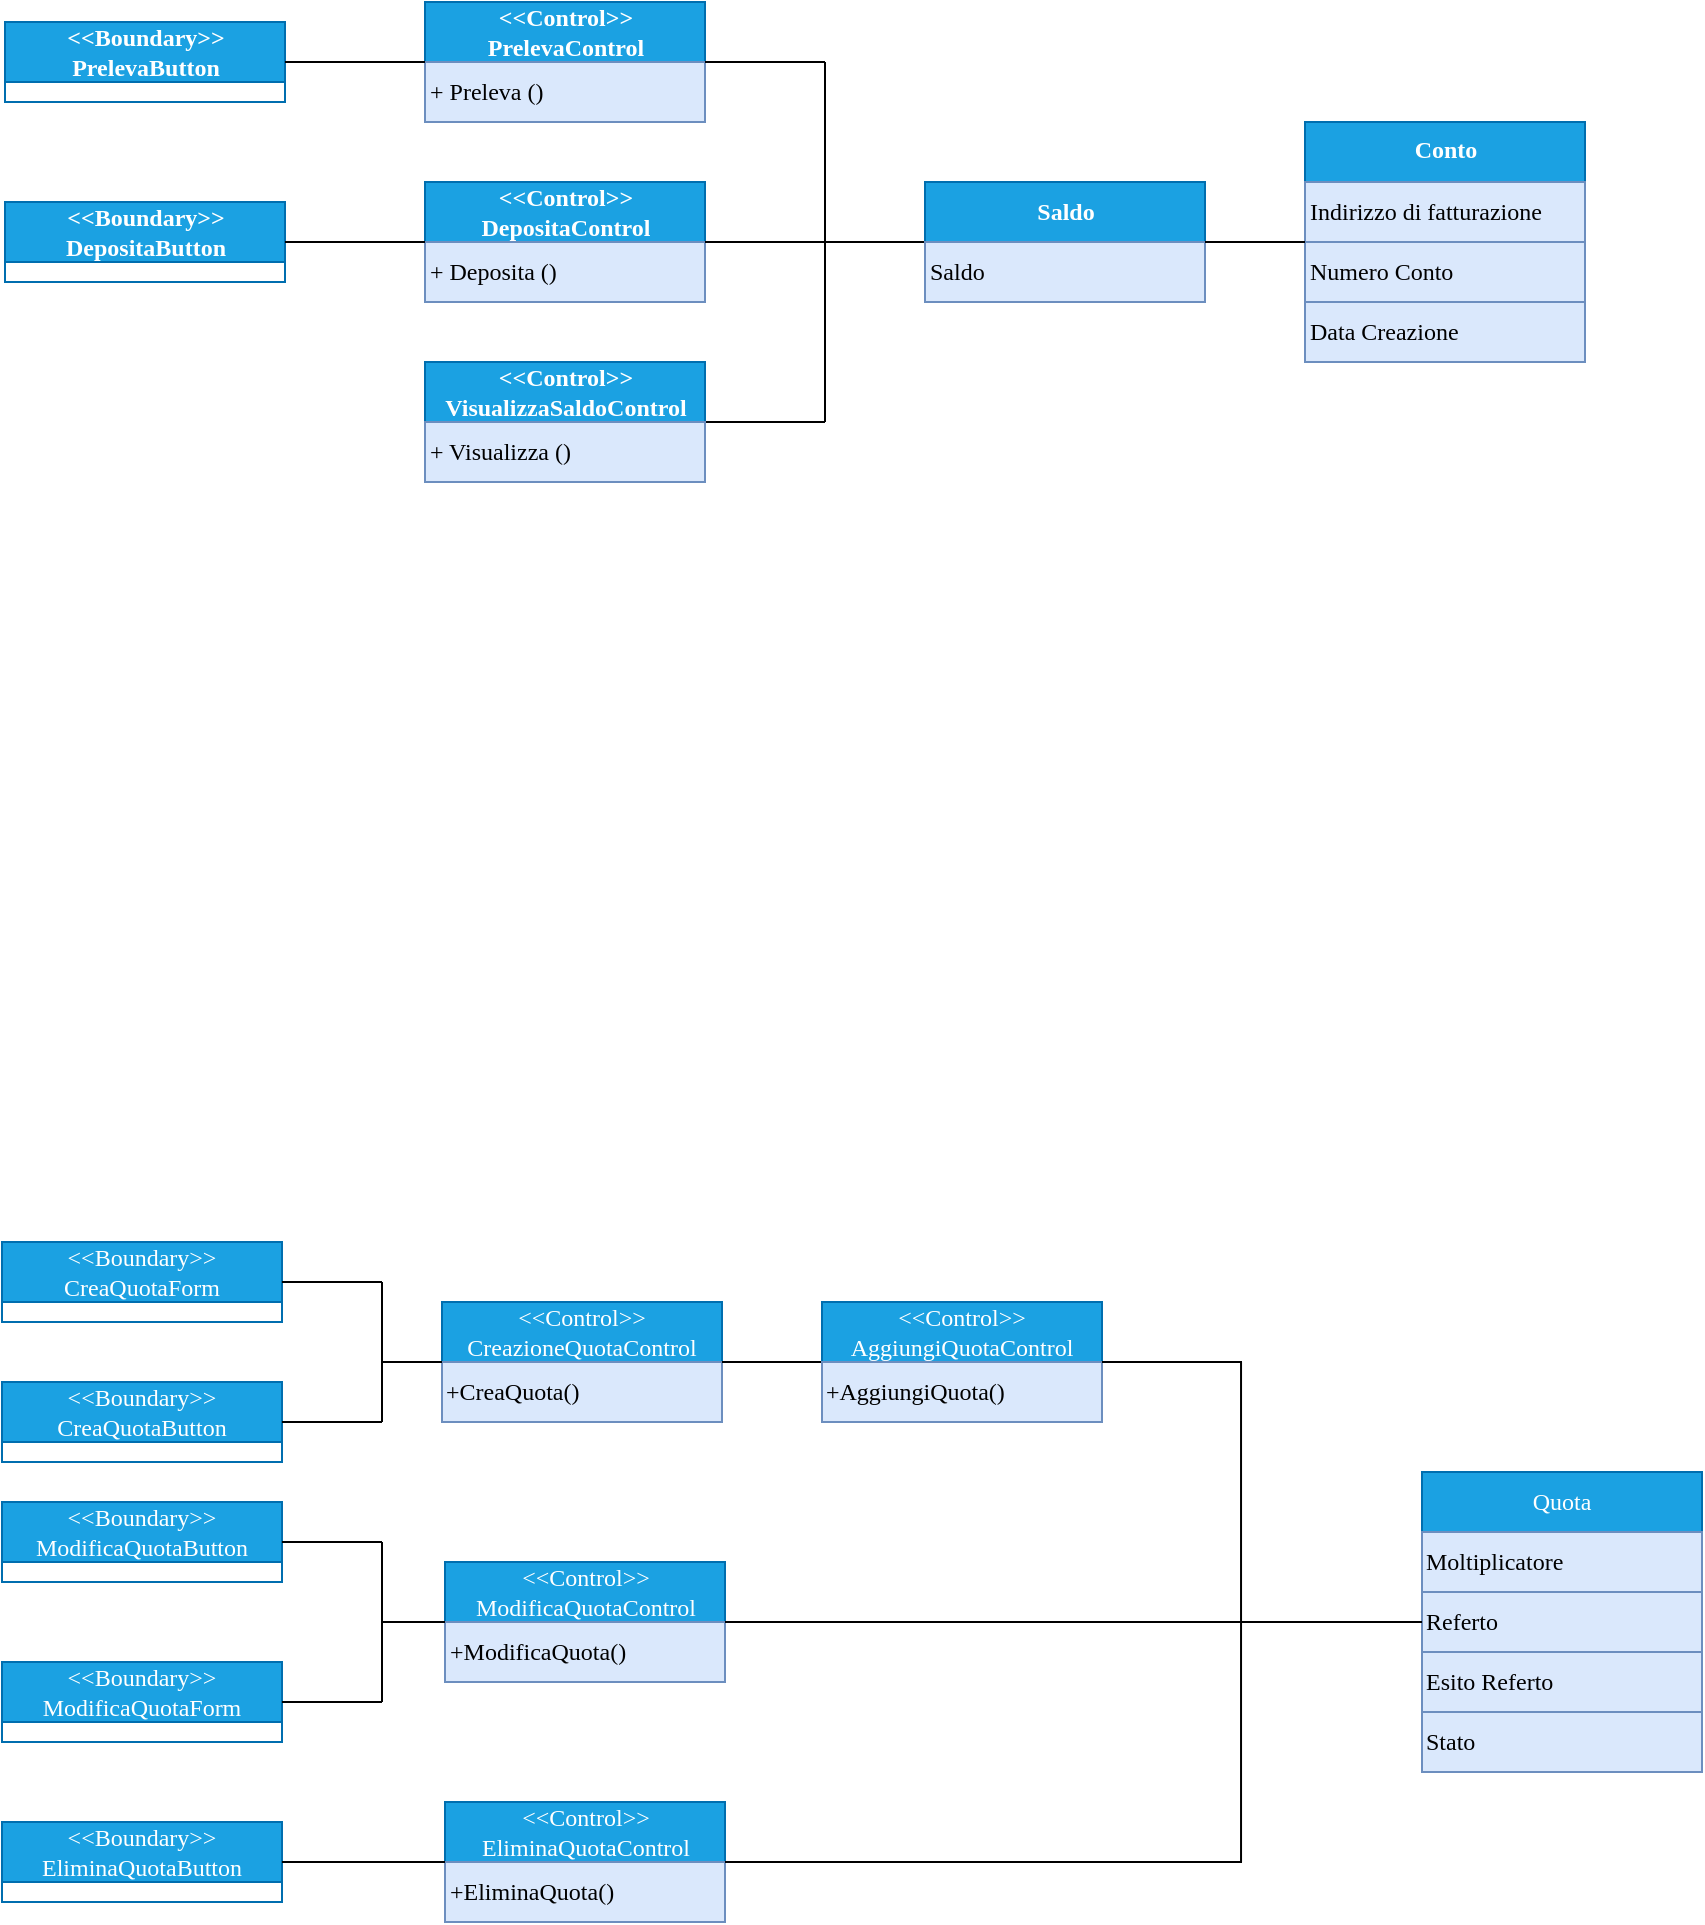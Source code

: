 <mxfile version="24.8.6" pages="7">
  <diagram id="C5RBs43oDa-KdzZeNtuy" name="saldo">
    <mxGraphModel dx="2420" dy="868" grid="1" gridSize="10" guides="1" tooltips="1" connect="1" arrows="1" fold="1" page="1" pageScale="1" pageWidth="827" pageHeight="1169" math="0" shadow="0">
      <root>
        <mxCell id="WIyWlLk6GJQsqaUBKTNV-0" />
        <mxCell id="WIyWlLk6GJQsqaUBKTNV-1" parent="WIyWlLk6GJQsqaUBKTNV-0" />
        <mxCell id="uDHeOtieZX1u9QHMOAet-0" value="&amp;lt;&amp;lt;Boundary&amp;gt;&amp;gt;&lt;div&gt;PrelevaButton&lt;/div&gt;" style="swimlane;fontStyle=1;childLayout=stackLayout;horizontal=1;startSize=30;horizontalStack=0;resizeParent=1;resizeParentMax=0;resizeLast=0;collapsible=1;marginBottom=0;whiteSpace=wrap;html=1;fontSize=12;verticalAlign=middle;fillColor=#1ba1e2;strokeColor=#006EAF;fontColor=#ffffff;fontFamily=Century Gothic;" parent="WIyWlLk6GJQsqaUBKTNV-1" vertex="1">
          <mxGeometry x="-738.5" y="130" width="140" height="40" as="geometry" />
        </mxCell>
        <mxCell id="uDHeOtieZX1u9QHMOAet-5" value="&amp;lt;&amp;lt;Control&amp;gt;&amp;gt;&lt;div&gt;PrelevaControl&lt;/div&gt;" style="swimlane;fontStyle=1;childLayout=stackLayout;horizontal=1;startSize=30;horizontalStack=0;resizeParent=1;resizeParentMax=0;resizeLast=0;collapsible=1;marginBottom=0;whiteSpace=wrap;html=1;fontSize=12;verticalAlign=middle;fillColor=#1ba1e2;strokeColor=#006EAF;fontColor=#ffffff;fontFamily=Century Gothic;" parent="WIyWlLk6GJQsqaUBKTNV-1" vertex="1">
          <mxGeometry x="-528.5" y="120" width="140" height="60" as="geometry" />
        </mxCell>
        <mxCell id="uDHeOtieZX1u9QHMOAet-10" value="+ Preleva ()" style="text;html=1;align=left;verticalAlign=middle;whiteSpace=wrap;rounded=0;fillColor=#dae8fc;strokeColor=#6c8ebf;fontFamily=Century Gothic;" parent="uDHeOtieZX1u9QHMOAet-5" vertex="1">
          <mxGeometry y="30" width="140" height="30" as="geometry" />
        </mxCell>
        <mxCell id="uDHeOtieZX1u9QHMOAet-6" value="&amp;lt;&amp;lt;Control&amp;gt;&amp;gt;&lt;div&gt;DepositaControl&lt;/div&gt;" style="swimlane;fontStyle=1;childLayout=stackLayout;horizontal=1;startSize=30;horizontalStack=0;resizeParent=1;resizeParentMax=0;resizeLast=0;collapsible=1;marginBottom=0;whiteSpace=wrap;html=1;fontSize=12;verticalAlign=middle;fillColor=#1ba1e2;strokeColor=#006EAF;fontColor=#ffffff;fontFamily=Century Gothic;" parent="WIyWlLk6GJQsqaUBKTNV-1" vertex="1">
          <mxGeometry x="-528.5" y="210" width="140" height="60" as="geometry" />
        </mxCell>
        <mxCell id="uDHeOtieZX1u9QHMOAet-11" value="+ Deposita ()" style="text;html=1;align=left;verticalAlign=middle;whiteSpace=wrap;rounded=0;fillColor=#dae8fc;strokeColor=#6c8ebf;fontFamily=Century Gothic;" parent="uDHeOtieZX1u9QHMOAet-6" vertex="1">
          <mxGeometry y="30" width="140" height="30" as="geometry" />
        </mxCell>
        <mxCell id="uDHeOtieZX1u9QHMOAet-9" value="" style="endArrow=none;html=1;rounded=0;exitX=1;exitY=0.5;exitDx=0;exitDy=0;entryX=0;entryY=0;entryDx=0;entryDy=0;fontFamily=Century Gothic;" parent="WIyWlLk6GJQsqaUBKTNV-1" source="uDHeOtieZX1u9QHMOAet-0" target="uDHeOtieZX1u9QHMOAet-10" edge="1">
          <mxGeometry width="50" height="50" relative="1" as="geometry">
            <mxPoint x="-578.5" y="200" as="sourcePoint" />
            <mxPoint x="-528.5" y="150" as="targetPoint" />
          </mxGeometry>
        </mxCell>
        <mxCell id="uDHeOtieZX1u9QHMOAet-12" value="" style="endArrow=none;html=1;rounded=0;exitX=1;exitY=0;exitDx=0;exitDy=0;fontFamily=Century Gothic;" parent="WIyWlLk6GJQsqaUBKTNV-1" source="uDHeOtieZX1u9QHMOAet-11" edge="1">
          <mxGeometry width="50" height="50" relative="1" as="geometry">
            <mxPoint x="-358.5" y="280" as="sourcePoint" />
            <mxPoint x="-308.5" y="240" as="targetPoint" />
          </mxGeometry>
        </mxCell>
        <mxCell id="uDHeOtieZX1u9QHMOAet-13" value="" style="endArrow=none;html=1;rounded=0;fontFamily=Century Gothic;" parent="WIyWlLk6GJQsqaUBKTNV-1" edge="1">
          <mxGeometry width="50" height="50" relative="1" as="geometry">
            <mxPoint x="-328.5" y="240" as="sourcePoint" />
            <mxPoint x="-328.5" y="330" as="targetPoint" />
          </mxGeometry>
        </mxCell>
        <mxCell id="uDHeOtieZX1u9QHMOAet-14" value="" style="endArrow=none;html=1;rounded=0;exitX=1;exitY=0.5;exitDx=0;exitDy=0;fontFamily=Century Gothic;" parent="WIyWlLk6GJQsqaUBKTNV-1" edge="1">
          <mxGeometry width="50" height="50" relative="1" as="geometry">
            <mxPoint x="-388.5" y="330" as="sourcePoint" />
            <mxPoint x="-328.5" y="330" as="targetPoint" />
          </mxGeometry>
        </mxCell>
        <mxCell id="uDHeOtieZX1u9QHMOAet-15" value="" style="endArrow=none;html=1;rounded=0;exitX=1;exitY=0;exitDx=0;exitDy=0;fontFamily=Century Gothic;" parent="WIyWlLk6GJQsqaUBKTNV-1" source="uDHeOtieZX1u9QHMOAet-10" edge="1">
          <mxGeometry width="50" height="50" relative="1" as="geometry">
            <mxPoint x="-348.5" y="170" as="sourcePoint" />
            <mxPoint x="-328.5" y="150" as="targetPoint" />
          </mxGeometry>
        </mxCell>
        <mxCell id="uDHeOtieZX1u9QHMOAet-16" value="" style="endArrow=none;html=1;rounded=0;fontFamily=Century Gothic;" parent="WIyWlLk6GJQsqaUBKTNV-1" edge="1">
          <mxGeometry width="50" height="50" relative="1" as="geometry">
            <mxPoint x="-328.5" y="240" as="sourcePoint" />
            <mxPoint x="-328.5" y="150" as="targetPoint" />
          </mxGeometry>
        </mxCell>
        <mxCell id="uDHeOtieZX1u9QHMOAet-17" value="" style="endArrow=none;html=1;rounded=0;fontFamily=Century Gothic;" parent="WIyWlLk6GJQsqaUBKTNV-1" edge="1">
          <mxGeometry width="50" height="50" relative="1" as="geometry">
            <mxPoint x="-308.5" y="240" as="sourcePoint" />
            <mxPoint x="-228.5" y="240" as="targetPoint" />
          </mxGeometry>
        </mxCell>
        <mxCell id="uDHeOtieZX1u9QHMOAet-18" value="Saldo" style="swimlane;fontStyle=1;childLayout=stackLayout;horizontal=1;startSize=30;horizontalStack=0;resizeParent=1;resizeParentMax=0;resizeLast=0;collapsible=1;marginBottom=0;whiteSpace=wrap;html=1;fontSize=12;verticalAlign=middle;fillColor=#1ba1e2;strokeColor=#006EAF;fontColor=#ffffff;fontFamily=Century Gothic;" parent="WIyWlLk6GJQsqaUBKTNV-1" vertex="1">
          <mxGeometry x="-278.5" y="210" width="140" height="60" as="geometry" />
        </mxCell>
        <mxCell id="uDHeOtieZX1u9QHMOAet-19" value="Saldo" style="text;html=1;align=left;verticalAlign=middle;whiteSpace=wrap;rounded=0;fillColor=#dae8fc;strokeColor=#6c8ebf;fontFamily=Century Gothic;" parent="uDHeOtieZX1u9QHMOAet-18" vertex="1">
          <mxGeometry y="30" width="140" height="30" as="geometry" />
        </mxCell>
        <mxCell id="uDHeOtieZX1u9QHMOAet-22" value="Conto&lt;div&gt;&lt;br&gt;&lt;/div&gt;" style="swimlane;fontStyle=1;childLayout=stackLayout;horizontal=1;startSize=30;horizontalStack=0;resizeParent=1;resizeParentMax=0;resizeLast=0;collapsible=1;marginBottom=0;whiteSpace=wrap;html=1;fontSize=12;verticalAlign=top;fillColor=#1ba1e2;strokeColor=#006EAF;fontColor=#ffffff;fontFamily=Century Gothic;" parent="WIyWlLk6GJQsqaUBKTNV-1" vertex="1">
          <mxGeometry x="-88.5" y="180" width="140" height="120" as="geometry" />
        </mxCell>
        <mxCell id="uDHeOtieZX1u9QHMOAet-28" value="Indirizzo di fatturazione" style="text;html=1;align=left;verticalAlign=middle;whiteSpace=wrap;rounded=0;fillColor=#dae8fc;strokeColor=#6c8ebf;fontFamily=Century Gothic;" parent="uDHeOtieZX1u9QHMOAet-22" vertex="1">
          <mxGeometry y="30" width="140" height="30" as="geometry" />
        </mxCell>
        <mxCell id="uDHeOtieZX1u9QHMOAet-34" value="Numero Conto" style="text;html=1;align=left;verticalAlign=middle;whiteSpace=wrap;rounded=0;fillColor=#dae8fc;strokeColor=#6c8ebf;fontFamily=Century Gothic;" parent="uDHeOtieZX1u9QHMOAet-22" vertex="1">
          <mxGeometry y="60" width="140" height="30" as="geometry" />
        </mxCell>
        <mxCell id="uDHeOtieZX1u9QHMOAet-35" value="Data Creazione" style="text;html=1;align=left;verticalAlign=middle;whiteSpace=wrap;rounded=0;fillColor=#dae8fc;strokeColor=#6c8ebf;fontFamily=Century Gothic;" parent="uDHeOtieZX1u9QHMOAet-22" vertex="1">
          <mxGeometry y="90" width="140" height="30" as="geometry" />
        </mxCell>
        <mxCell id="uDHeOtieZX1u9QHMOAet-31" value="" style="endArrow=none;html=1;rounded=0;exitX=1;exitY=0;exitDx=0;exitDy=0;fontFamily=Century Gothic;" parent="WIyWlLk6GJQsqaUBKTNV-1" source="uDHeOtieZX1u9QHMOAet-19" edge="1">
          <mxGeometry width="50" height="50" relative="1" as="geometry">
            <mxPoint x="-128.5" y="250" as="sourcePoint" />
            <mxPoint x="-88.5" y="240" as="targetPoint" />
          </mxGeometry>
        </mxCell>
        <mxCell id="uDHeOtieZX1u9QHMOAet-37" value="&amp;lt;&amp;lt;Boundary&amp;gt;&amp;gt;&lt;div&gt;DepositaButton&lt;/div&gt;" style="swimlane;fontStyle=1;childLayout=stackLayout;horizontal=1;startSize=30;horizontalStack=0;resizeParent=1;resizeParentMax=0;resizeLast=0;collapsible=1;marginBottom=0;whiteSpace=wrap;html=1;fontSize=12;verticalAlign=middle;fillColor=#1ba1e2;strokeColor=#006EAF;fontColor=#ffffff;fontFamily=Century Gothic;" parent="WIyWlLk6GJQsqaUBKTNV-1" vertex="1">
          <mxGeometry x="-738.5" y="220" width="140" height="40" as="geometry" />
        </mxCell>
        <mxCell id="uDHeOtieZX1u9QHMOAet-116" value="" style="endArrow=none;html=1;rounded=0;exitX=1;exitY=0.5;exitDx=0;exitDy=0;entryX=0;entryY=0.5;entryDx=0;entryDy=0;fontFamily=Century Gothic;" parent="WIyWlLk6GJQsqaUBKTNV-1" source="uDHeOtieZX1u9QHMOAet-37" target="uDHeOtieZX1u9QHMOAet-6" edge="1">
          <mxGeometry width="50" height="50" relative="1" as="geometry">
            <mxPoint x="-578.5" y="270" as="sourcePoint" />
            <mxPoint x="-528.5" y="220" as="targetPoint" />
          </mxGeometry>
        </mxCell>
        <mxCell id="uDHeOtieZX1u9QHMOAet-126" value="&amp;lt;&amp;lt;Control&amp;gt;&amp;gt;&lt;div&gt;VisualizzaSaldoControl&lt;/div&gt;" style="swimlane;fontStyle=1;childLayout=stackLayout;horizontal=1;startSize=30;horizontalStack=0;resizeParent=1;resizeParentMax=0;resizeLast=0;collapsible=1;marginBottom=0;whiteSpace=wrap;html=1;fontSize=12;verticalAlign=middle;fillColor=#1ba1e2;strokeColor=#006EAF;fontColor=#ffffff;fontFamily=Century Gothic;" parent="WIyWlLk6GJQsqaUBKTNV-1" vertex="1">
          <mxGeometry x="-528.5" y="300" width="140" height="60" as="geometry" />
        </mxCell>
        <mxCell id="uDHeOtieZX1u9QHMOAet-127" value="+ Visualizza ()" style="text;html=1;align=left;verticalAlign=middle;whiteSpace=wrap;rounded=0;fillColor=#dae8fc;strokeColor=#6c8ebf;fontFamily=Century Gothic;" parent="uDHeOtieZX1u9QHMOAet-126" vertex="1">
          <mxGeometry y="30" width="140" height="30" as="geometry" />
        </mxCell>
        <mxCell id="uDHeOtieZX1u9QHMOAet-248" value="&amp;lt;&amp;lt;Boundary&amp;gt;&amp;gt;&lt;div style=&quot;font-size: 12px;&quot;&gt;CreaQuotaForm&lt;/div&gt;" style="swimlane;fontStyle=0;childLayout=stackLayout;horizontal=1;startSize=30;horizontalStack=0;resizeParent=1;resizeParentMax=0;resizeLast=0;collapsible=1;marginBottom=0;whiteSpace=wrap;html=1;fontSize=12;verticalAlign=middle;fillColor=#1ba1e2;strokeColor=#006EAF;fillStyle=auto;fontColor=#ffffff;fontFamily=Century Gothic;" parent="WIyWlLk6GJQsqaUBKTNV-1" vertex="1">
          <mxGeometry x="-740" y="740" width="140" height="40" as="geometry" />
        </mxCell>
        <mxCell id="uDHeOtieZX1u9QHMOAet-286" value="&amp;lt;&amp;lt;Boundary&amp;gt;&amp;gt;&lt;div style=&quot;font-size: 12px;&quot;&gt;CreaQuotaButton&lt;/div&gt;" style="swimlane;fontStyle=0;childLayout=stackLayout;horizontal=1;startSize=30;horizontalStack=0;resizeParent=1;resizeParentMax=0;resizeLast=0;collapsible=1;marginBottom=0;whiteSpace=wrap;html=1;fontSize=12;verticalAlign=middle;fillColor=#1ba1e2;strokeColor=#006EAF;fillStyle=auto;fontColor=#ffffff;fontFamily=Century Gothic;" parent="WIyWlLk6GJQsqaUBKTNV-1" vertex="1">
          <mxGeometry x="-740" y="810" width="140" height="40" as="geometry" />
        </mxCell>
        <mxCell id="uDHeOtieZX1u9QHMOAet-287" value="&amp;lt;&amp;lt;Boundary&amp;gt;&amp;gt;&lt;div style=&quot;font-size: 12px;&quot;&gt;ModificaQuotaButton&lt;/div&gt;" style="swimlane;fontStyle=0;childLayout=stackLayout;horizontal=1;startSize=30;horizontalStack=0;resizeParent=1;resizeParentMax=0;resizeLast=0;collapsible=1;marginBottom=0;whiteSpace=wrap;html=1;fontSize=12;verticalAlign=middle;fillColor=#1ba1e2;strokeColor=#006EAF;fillStyle=auto;fontColor=#ffffff;fontFamily=Century Gothic;" parent="WIyWlLk6GJQsqaUBKTNV-1" vertex="1">
          <mxGeometry x="-740" y="870" width="140" height="40" as="geometry" />
        </mxCell>
        <mxCell id="uDHeOtieZX1u9QHMOAet-288" value="&amp;lt;&amp;lt;Boundary&amp;gt;&amp;gt;&lt;div style=&quot;font-size: 12px;&quot;&gt;ModificaQuotaForm&lt;/div&gt;" style="swimlane;fontStyle=0;childLayout=stackLayout;horizontal=1;startSize=30;horizontalStack=0;resizeParent=1;resizeParentMax=0;resizeLast=0;collapsible=1;marginBottom=0;whiteSpace=wrap;html=1;fontSize=12;verticalAlign=middle;fillColor=#1ba1e2;strokeColor=#006EAF;fillStyle=auto;fontColor=#ffffff;fontFamily=Century Gothic;" parent="WIyWlLk6GJQsqaUBKTNV-1" vertex="1">
          <mxGeometry x="-740" y="950" width="140" height="40" as="geometry" />
        </mxCell>
        <mxCell id="uDHeOtieZX1u9QHMOAet-289" value="&amp;lt;&amp;lt;Boundary&amp;gt;&amp;gt;&lt;div style=&quot;font-size: 12px;&quot;&gt;EliminaQuotaButton&lt;/div&gt;" style="swimlane;fontStyle=0;childLayout=stackLayout;horizontal=1;startSize=30;horizontalStack=0;resizeParent=1;resizeParentMax=0;resizeLast=0;collapsible=1;marginBottom=0;whiteSpace=wrap;html=1;fontSize=12;verticalAlign=middle;fillColor=#1ba1e2;strokeColor=#006EAF;fillStyle=auto;fontColor=#ffffff;fontFamily=Century Gothic;" parent="WIyWlLk6GJQsqaUBKTNV-1" vertex="1">
          <mxGeometry x="-740" y="1030" width="140" height="40" as="geometry" />
        </mxCell>
        <mxCell id="uDHeOtieZX1u9QHMOAet-290" value="&amp;lt;&amp;lt;Control&amp;gt;&amp;gt;&lt;div style=&quot;font-size: 12px;&quot;&gt;CreazioneQuotaControl&lt;/div&gt;" style="swimlane;fontStyle=0;childLayout=stackLayout;horizontal=1;startSize=30;horizontalStack=0;resizeParent=1;resizeParentMax=0;resizeLast=0;collapsible=1;marginBottom=0;whiteSpace=wrap;html=1;fontSize=12;verticalAlign=middle;fillColor=#1ba1e2;strokeColor=#006EAF;fontColor=#ffffff;fontFamily=Century Gothic;" parent="WIyWlLk6GJQsqaUBKTNV-1" vertex="1">
          <mxGeometry x="-520" y="770" width="140" height="60" as="geometry" />
        </mxCell>
        <mxCell id="uDHeOtieZX1u9QHMOAet-291" value="+CreaQuota()" style="text;html=1;align=left;verticalAlign=middle;whiteSpace=wrap;rounded=0;fillColor=#dae8fc;strokeColor=#6c8ebf;fontFamily=Century Gothic;fontSize=12;" parent="uDHeOtieZX1u9QHMOAet-290" vertex="1">
          <mxGeometry y="30" width="140" height="30" as="geometry" />
        </mxCell>
        <mxCell id="uDHeOtieZX1u9QHMOAet-292" value="&amp;lt;&amp;lt;Control&amp;gt;&amp;gt;&lt;div style=&quot;font-size: 12px;&quot;&gt;ModificaQuotaControl&lt;/div&gt;" style="swimlane;fontStyle=0;childLayout=stackLayout;horizontal=1;startSize=30;horizontalStack=0;resizeParent=1;resizeParentMax=0;resizeLast=0;collapsible=1;marginBottom=0;whiteSpace=wrap;html=1;fontSize=12;verticalAlign=middle;fillColor=#1ba1e2;strokeColor=#006EAF;fontColor=#ffffff;fontFamily=Century Gothic;" parent="WIyWlLk6GJQsqaUBKTNV-1" vertex="1">
          <mxGeometry x="-518.5" y="900" width="140" height="60" as="geometry" />
        </mxCell>
        <mxCell id="uDHeOtieZX1u9QHMOAet-293" value="+ModificaQuota()" style="text;html=1;align=left;verticalAlign=middle;whiteSpace=wrap;rounded=0;fillColor=#dae8fc;strokeColor=#6c8ebf;fontFamily=Century Gothic;fontSize=12;" parent="uDHeOtieZX1u9QHMOAet-292" vertex="1">
          <mxGeometry y="30" width="140" height="30" as="geometry" />
        </mxCell>
        <mxCell id="uDHeOtieZX1u9QHMOAet-294" value="&amp;lt;&amp;lt;Control&amp;gt;&amp;gt;&lt;div style=&quot;font-size: 12px;&quot;&gt;EliminaQuotaControl&lt;/div&gt;" style="swimlane;fontStyle=0;childLayout=stackLayout;horizontal=1;startSize=30;horizontalStack=0;resizeParent=1;resizeParentMax=0;resizeLast=0;collapsible=1;marginBottom=0;whiteSpace=wrap;html=1;fontSize=12;verticalAlign=middle;fillColor=#1ba1e2;strokeColor=#006EAF;fontColor=#ffffff;fontFamily=Century Gothic;" parent="WIyWlLk6GJQsqaUBKTNV-1" vertex="1">
          <mxGeometry x="-518.5" y="1020" width="140" height="60" as="geometry">
            <mxRectangle x="-568.5" y="2500" width="150" height="40" as="alternateBounds" />
          </mxGeometry>
        </mxCell>
        <mxCell id="uDHeOtieZX1u9QHMOAet-295" value="+EliminaQuota()" style="text;html=1;align=left;verticalAlign=middle;whiteSpace=wrap;rounded=0;fillColor=#dae8fc;strokeColor=#6c8ebf;fontFamily=Century Gothic;fontSize=12;" parent="uDHeOtieZX1u9QHMOAet-294" vertex="1">
          <mxGeometry y="30" width="140" height="30" as="geometry" />
        </mxCell>
        <mxCell id="uDHeOtieZX1u9QHMOAet-296" value="" style="endArrow=none;html=1;rounded=0;exitX=1;exitY=0.5;exitDx=0;exitDy=0;entryX=0;entryY=0.5;entryDx=0;entryDy=0;fontFamily=Century Gothic;fontSize=12;" parent="WIyWlLk6GJQsqaUBKTNV-1" source="uDHeOtieZX1u9QHMOAet-289" target="uDHeOtieZX1u9QHMOAet-294" edge="1">
          <mxGeometry width="50" height="50" relative="1" as="geometry">
            <mxPoint x="-560" y="1030" as="sourcePoint" />
            <mxPoint x="-510" y="980" as="targetPoint" />
          </mxGeometry>
        </mxCell>
        <mxCell id="uDHeOtieZX1u9QHMOAet-297" value="" style="endArrow=none;html=1;rounded=0;exitX=1;exitY=0.5;exitDx=0;exitDy=0;fontFamily=Century Gothic;fontSize=12;" parent="WIyWlLk6GJQsqaUBKTNV-1" source="uDHeOtieZX1u9QHMOAet-288" edge="1">
          <mxGeometry width="50" height="50" relative="1" as="geometry">
            <mxPoint x="-560" y="970" as="sourcePoint" />
            <mxPoint x="-550" y="970" as="targetPoint" />
          </mxGeometry>
        </mxCell>
        <mxCell id="uDHeOtieZX1u9QHMOAet-298" value="" style="endArrow=none;html=1;rounded=0;exitX=1;exitY=0.5;exitDx=0;exitDy=0;fontFamily=Century Gothic;fontSize=12;" parent="WIyWlLk6GJQsqaUBKTNV-1" source="uDHeOtieZX1u9QHMOAet-287" edge="1">
          <mxGeometry width="50" height="50" relative="1" as="geometry">
            <mxPoint x="-590" y="930" as="sourcePoint" />
            <mxPoint x="-550" y="890" as="targetPoint" />
          </mxGeometry>
        </mxCell>
        <mxCell id="uDHeOtieZX1u9QHMOAet-299" value="" style="endArrow=none;html=1;rounded=0;fontFamily=Century Gothic;fontSize=12;" parent="WIyWlLk6GJQsqaUBKTNV-1" edge="1">
          <mxGeometry width="50" height="50" relative="1" as="geometry">
            <mxPoint x="-550" y="970" as="sourcePoint" />
            <mxPoint x="-550" y="890" as="targetPoint" />
          </mxGeometry>
        </mxCell>
        <mxCell id="uDHeOtieZX1u9QHMOAet-300" value="" style="endArrow=none;html=1;rounded=0;entryX=0;entryY=0.5;entryDx=0;entryDy=0;fontFamily=Century Gothic;fontSize=12;" parent="WIyWlLk6GJQsqaUBKTNV-1" target="uDHeOtieZX1u9QHMOAet-292" edge="1">
          <mxGeometry width="50" height="50" relative="1" as="geometry">
            <mxPoint x="-550" y="930" as="sourcePoint" />
            <mxPoint x="-480" y="910" as="targetPoint" />
          </mxGeometry>
        </mxCell>
        <mxCell id="uDHeOtieZX1u9QHMOAet-301" value="" style="endArrow=none;html=1;rounded=0;exitX=1;exitY=0.5;exitDx=0;exitDy=0;fontFamily=Century Gothic;fontSize=12;" parent="WIyWlLk6GJQsqaUBKTNV-1" source="uDHeOtieZX1u9QHMOAet-286" edge="1">
          <mxGeometry width="50" height="50" relative="1" as="geometry">
            <mxPoint x="-560" y="850" as="sourcePoint" />
            <mxPoint x="-550" y="830" as="targetPoint" />
          </mxGeometry>
        </mxCell>
        <mxCell id="uDHeOtieZX1u9QHMOAet-302" value="" style="endArrow=none;html=1;rounded=0;exitX=1;exitY=0.5;exitDx=0;exitDy=0;fontFamily=Century Gothic;fontSize=12;" parent="WIyWlLk6GJQsqaUBKTNV-1" source="uDHeOtieZX1u9QHMOAet-248" edge="1">
          <mxGeometry width="50" height="50" relative="1" as="geometry">
            <mxPoint x="-590" y="770" as="sourcePoint" />
            <mxPoint x="-550" y="760" as="targetPoint" />
          </mxGeometry>
        </mxCell>
        <mxCell id="uDHeOtieZX1u9QHMOAet-303" value="" style="endArrow=none;html=1;rounded=0;fontFamily=Century Gothic;fontSize=12;" parent="WIyWlLk6GJQsqaUBKTNV-1" edge="1">
          <mxGeometry width="50" height="50" relative="1" as="geometry">
            <mxPoint x="-550" y="760" as="sourcePoint" />
            <mxPoint x="-550" y="830" as="targetPoint" />
          </mxGeometry>
        </mxCell>
        <mxCell id="uDHeOtieZX1u9QHMOAet-304" value="" style="endArrow=none;html=1;rounded=0;entryX=0;entryY=0.5;entryDx=0;entryDy=0;fontFamily=Century Gothic;fontSize=12;" parent="WIyWlLk6GJQsqaUBKTNV-1" target="uDHeOtieZX1u9QHMOAet-290" edge="1">
          <mxGeometry width="50" height="50" relative="1" as="geometry">
            <mxPoint x="-550" y="800" as="sourcePoint" />
            <mxPoint x="-500" y="730" as="targetPoint" />
          </mxGeometry>
        </mxCell>
        <mxCell id="uDHeOtieZX1u9QHMOAet-305" value="Quota" style="swimlane;fontStyle=0;childLayout=stackLayout;horizontal=1;startSize=30;horizontalStack=0;resizeParent=1;resizeParentMax=0;resizeLast=0;collapsible=1;marginBottom=0;whiteSpace=wrap;html=1;fontSize=12;verticalAlign=middle;fillColor=#1ba1e2;strokeColor=#006EAF;fontColor=#ffffff;fontFamily=Century Gothic;" parent="WIyWlLk6GJQsqaUBKTNV-1" vertex="1">
          <mxGeometry x="-30" y="855" width="140" height="150" as="geometry" />
        </mxCell>
        <mxCell id="uDHeOtieZX1u9QHMOAet-306" value="Moltiplicatore" style="text;html=1;align=left;verticalAlign=middle;whiteSpace=wrap;rounded=0;fillColor=#dae8fc;strokeColor=#6c8ebf;fontFamily=Century Gothic;fontSize=12;" parent="uDHeOtieZX1u9QHMOAet-305" vertex="1">
          <mxGeometry y="30" width="140" height="30" as="geometry" />
        </mxCell>
        <mxCell id="uDHeOtieZX1u9QHMOAet-308" value="Referto" style="text;html=1;align=left;verticalAlign=middle;whiteSpace=wrap;rounded=0;fillColor=#dae8fc;strokeColor=#6c8ebf;fontFamily=Century Gothic;fontSize=12;" parent="uDHeOtieZX1u9QHMOAet-305" vertex="1">
          <mxGeometry y="60" width="140" height="30" as="geometry" />
        </mxCell>
        <mxCell id="uDHeOtieZX1u9QHMOAet-309" value="Esito Referto" style="text;html=1;align=left;verticalAlign=middle;whiteSpace=wrap;rounded=0;fillColor=#dae8fc;strokeColor=#6c8ebf;fontFamily=Century Gothic;fontSize=12;" parent="uDHeOtieZX1u9QHMOAet-305" vertex="1">
          <mxGeometry y="90" width="140" height="30" as="geometry" />
        </mxCell>
        <mxCell id="uDHeOtieZX1u9QHMOAet-310" value="Stato" style="text;html=1;align=left;verticalAlign=middle;whiteSpace=wrap;rounded=0;fillColor=#dae8fc;strokeColor=#6c8ebf;fontFamily=Century Gothic;fontSize=12;" parent="uDHeOtieZX1u9QHMOAet-305" vertex="1">
          <mxGeometry y="120" width="140" height="30" as="geometry" />
        </mxCell>
        <mxCell id="uDHeOtieZX1u9QHMOAet-311" value="" style="endArrow=none;html=1;rounded=0;exitX=1;exitY=0.5;exitDx=0;exitDy=0;fontFamily=Century Gothic;fontSize=12;" parent="WIyWlLk6GJQsqaUBKTNV-1" source="uDHeOtieZX1u9QHMOAet-290" edge="1">
          <mxGeometry width="50" height="50" relative="1" as="geometry">
            <mxPoint x="-320" y="830" as="sourcePoint" />
            <mxPoint x="-330" y="800" as="targetPoint" />
          </mxGeometry>
        </mxCell>
        <mxCell id="uDHeOtieZX1u9QHMOAet-312" value="" style="endArrow=none;html=1;rounded=0;exitX=1;exitY=0.5;exitDx=0;exitDy=0;fontFamily=Century Gothic;fontSize=12;" parent="WIyWlLk6GJQsqaUBKTNV-1" source="uDHeOtieZX1u9QHMOAet-292" edge="1">
          <mxGeometry width="50" height="50" relative="1" as="geometry">
            <mxPoint x="-350" y="950" as="sourcePoint" />
            <mxPoint x="-310" y="930" as="targetPoint" />
          </mxGeometry>
        </mxCell>
        <mxCell id="uDHeOtieZX1u9QHMOAet-313" value="" style="endArrow=none;html=1;rounded=0;exitX=1;exitY=0;exitDx=0;exitDy=0;fontFamily=Century Gothic;fontSize=12;" parent="WIyWlLk6GJQsqaUBKTNV-1" source="uDHeOtieZX1u9QHMOAet-295" edge="1">
          <mxGeometry width="50" height="50" relative="1" as="geometry">
            <mxPoint x="-300" y="1040" as="sourcePoint" />
            <mxPoint x="-120" y="1050" as="targetPoint" />
          </mxGeometry>
        </mxCell>
        <mxCell id="uDHeOtieZX1u9QHMOAet-314" value="" style="endArrow=none;html=1;rounded=0;fontFamily=Century Gothic;fontSize=12;" parent="WIyWlLk6GJQsqaUBKTNV-1" edge="1">
          <mxGeometry width="50" height="50" relative="1" as="geometry">
            <mxPoint x="-120.48" y="800" as="sourcePoint" />
            <mxPoint x="-120.48" y="1050" as="targetPoint" />
          </mxGeometry>
        </mxCell>
        <mxCell id="uDHeOtieZX1u9QHMOAet-315" value="" style="endArrow=none;html=1;rounded=0;entryX=0;entryY=0.5;entryDx=0;entryDy=0;fontFamily=Century Gothic;fontSize=12;" parent="WIyWlLk6GJQsqaUBKTNV-1" target="uDHeOtieZX1u9QHMOAet-305" edge="1">
          <mxGeometry width="50" height="50" relative="1" as="geometry">
            <mxPoint x="-310" y="930" as="sourcePoint" />
            <mxPoint x="-250" y="930" as="targetPoint" />
          </mxGeometry>
        </mxCell>
        <mxCell id="rpvnRNlC3QTQo9N79t-F-0" value="&amp;lt;&amp;lt;Control&amp;gt;&amp;gt;&lt;div style=&quot;font-size: 12px;&quot;&gt;AggiungiQuotaControl&lt;/div&gt;" style="swimlane;fontStyle=0;childLayout=stackLayout;horizontal=1;startSize=30;horizontalStack=0;resizeParent=1;resizeParentMax=0;resizeLast=0;collapsible=1;marginBottom=0;whiteSpace=wrap;html=1;fontSize=12;verticalAlign=middle;fillColor=#1ba1e2;strokeColor=#006EAF;fontColor=#ffffff;fontFamily=Century Gothic;" parent="WIyWlLk6GJQsqaUBKTNV-1" vertex="1">
          <mxGeometry x="-330" y="770" width="140" height="60" as="geometry" />
        </mxCell>
        <mxCell id="rpvnRNlC3QTQo9N79t-F-1" value="+AggiungiQuota()" style="text;html=1;align=left;verticalAlign=middle;whiteSpace=wrap;rounded=0;fillColor=#dae8fc;strokeColor=#6c8ebf;fontFamily=Century Gothic;fontSize=12;" parent="rpvnRNlC3QTQo9N79t-F-0" vertex="1">
          <mxGeometry y="30" width="140" height="30" as="geometry" />
        </mxCell>
        <mxCell id="rpvnRNlC3QTQo9N79t-F-2" value="" style="endArrow=none;html=1;rounded=0;exitX=1;exitY=0;exitDx=0;exitDy=0;fontFamily=Century Gothic;fontSize=12;" parent="WIyWlLk6GJQsqaUBKTNV-1" source="rpvnRNlC3QTQo9N79t-F-1" edge="1">
          <mxGeometry width="50" height="50" relative="1" as="geometry">
            <mxPoint x="-160" y="760" as="sourcePoint" />
            <mxPoint x="-120" y="800" as="targetPoint" />
          </mxGeometry>
        </mxCell>
      </root>
    </mxGraphModel>
  </diagram>
  <diagram id="iK26aRWKI5_V7jH5WJdm" name="LoginLogout">
    <mxGraphModel dx="2374" dy="694" grid="1" gridSize="10" guides="1" tooltips="1" connect="1" arrows="1" fold="1" page="1" pageScale="1" pageWidth="1100" pageHeight="850" math="0" shadow="0">
      <root>
        <mxCell id="0" />
        <mxCell id="1" parent="0" />
        <mxCell id="o6FY0Oj0A15d7j3aLbyt-1" value="&amp;lt;&amp;lt;Boundary&amp;gt;&amp;gt;&lt;div style=&quot;font-size: 12px;&quot;&gt;LoginButton&lt;/div&gt;" style="swimlane;fontStyle=1;childLayout=stackLayout;horizontal=1;startSize=30;horizontalStack=0;resizeParent=1;resizeParentMax=0;resizeLast=0;collapsible=1;marginBottom=0;whiteSpace=wrap;html=1;fontSize=12;verticalAlign=middle;fillColor=#1ba1e2;fontColor=#ffffff;strokeColor=#006EAF;fontFamily=Century Gothic;" vertex="1" parent="1">
          <mxGeometry x="-640" y="80" width="140" height="40" as="geometry" />
        </mxCell>
        <mxCell id="o6FY0Oj0A15d7j3aLbyt-2" value="&amp;lt;&amp;lt;Boundary&amp;gt;&amp;gt;&lt;div style=&quot;font-size: 12px;&quot;&gt;LogOutButton&lt;/div&gt;" style="swimlane;fontStyle=1;childLayout=stackLayout;horizontal=1;startSize=30;horizontalStack=0;resizeParent=1;resizeParentMax=0;resizeLast=0;collapsible=1;marginBottom=0;whiteSpace=wrap;html=1;fontSize=12;verticalAlign=middle;fillColor=#1ba1e2;fontColor=#ffffff;strokeColor=#006EAF;fontFamily=Century Gothic;" vertex="1" parent="1">
          <mxGeometry x="-640" y="280" width="140" height="40" as="geometry" />
        </mxCell>
        <mxCell id="o6FY0Oj0A15d7j3aLbyt-3" value="&amp;lt;&amp;lt;Boundary&amp;gt;&amp;gt;&lt;div style=&quot;font-size: 12px;&quot;&gt;LoginForm&lt;/div&gt;" style="swimlane;fontStyle=1;childLayout=stackLayout;horizontal=1;startSize=30;horizontalStack=0;resizeParent=1;resizeParentMax=0;resizeLast=0;collapsible=1;marginBottom=0;whiteSpace=wrap;html=1;fontSize=12;verticalAlign=middle;fillColor=#1ba1e2;fontColor=#ffffff;strokeColor=#006EAF;fontFamily=Century Gothic;" vertex="1" parent="1">
          <mxGeometry x="-640" y="180" width="140" height="40" as="geometry" />
        </mxCell>
        <mxCell id="o6FY0Oj0A15d7j3aLbyt-4" value="&amp;lt;&amp;lt;Control&amp;gt;&amp;gt;&lt;div style=&quot;font-size: 12px;&quot;&gt;LoginControl&lt;/div&gt;" style="swimlane;fontStyle=1;childLayout=stackLayout;horizontal=1;startSize=30;horizontalStack=0;resizeParent=1;resizeParentMax=0;resizeLast=0;collapsible=1;marginBottom=0;whiteSpace=wrap;html=1;fontSize=12;verticalAlign=middle;fillColor=#1ba1e2;fontColor=#ffffff;strokeColor=#006EAF;fontFamily=Century Gothic;" vertex="1" parent="1">
          <mxGeometry x="-430" y="120" width="140" height="60" as="geometry" />
        </mxCell>
        <mxCell id="o6FY0Oj0A15d7j3aLbyt-5" value="+ Login ()" style="text;html=1;align=left;verticalAlign=middle;whiteSpace=wrap;rounded=0;fillColor=#dae8fc;strokeColor=#6c8ebf;fontFamily=Century Gothic;fontSize=10;fontStyle=0" vertex="1" parent="o6FY0Oj0A15d7j3aLbyt-4">
          <mxGeometry y="30" width="140" height="30" as="geometry" />
        </mxCell>
        <mxCell id="o6FY0Oj0A15d7j3aLbyt-6" value="&amp;lt;&amp;lt;Control&amp;gt;&amp;gt;&lt;div style=&quot;font-size: 12px;&quot;&gt;LogoutControl&lt;/div&gt;" style="swimlane;fontStyle=1;childLayout=stackLayout;horizontal=1;startSize=30;horizontalStack=0;resizeParent=1;resizeParentMax=0;resizeLast=0;collapsible=1;marginBottom=0;whiteSpace=wrap;html=1;fontSize=12;verticalAlign=middle;fillColor=#1ba1e2;fontColor=#ffffff;strokeColor=#006EAF;fontFamily=Century Gothic;" vertex="1" parent="1">
          <mxGeometry x="-440" y="270" width="140" height="60" as="geometry" />
        </mxCell>
        <mxCell id="o6FY0Oj0A15d7j3aLbyt-7" value="+ Logout ()" style="text;html=1;align=left;verticalAlign=middle;whiteSpace=wrap;rounded=0;fillColor=#dae8fc;strokeColor=#6c8ebf;fontFamily=Century Gothic;fontSize=10;fontStyle=0" vertex="1" parent="o6FY0Oj0A15d7j3aLbyt-6">
          <mxGeometry y="30" width="140" height="30" as="geometry" />
        </mxCell>
        <mxCell id="o6FY0Oj0A15d7j3aLbyt-8" value="" style="endArrow=none;html=1;rounded=0;exitX=1;exitY=0.5;exitDx=0;exitDy=0;fontFamily=Century Gothic;fontSize=12;fontStyle=1" edge="1" parent="1" source="o6FY0Oj0A15d7j3aLbyt-3">
          <mxGeometry width="50" height="50" relative="1" as="geometry">
            <mxPoint x="-460" y="240" as="sourcePoint" />
            <mxPoint x="-460" y="200" as="targetPoint" />
          </mxGeometry>
        </mxCell>
        <mxCell id="o6FY0Oj0A15d7j3aLbyt-9" value="" style="endArrow=none;html=1;rounded=0;fontFamily=Century Gothic;fontSize=12;fontStyle=1" edge="1" parent="1">
          <mxGeometry width="50" height="50" relative="1" as="geometry">
            <mxPoint x="-460" y="200" as="sourcePoint" />
            <mxPoint x="-460" y="100" as="targetPoint" />
          </mxGeometry>
        </mxCell>
        <mxCell id="o6FY0Oj0A15d7j3aLbyt-15" value="" style="endArrow=none;html=1;rounded=0;exitX=1;exitY=0.5;exitDx=0;exitDy=0;entryX=0;entryY=0;entryDx=0;entryDy=0;fontFamily=Century Gothic;fontSize=12;fontStyle=1" edge="1" parent="1" source="o6FY0Oj0A15d7j3aLbyt-2" target="o6FY0Oj0A15d7j3aLbyt-7">
          <mxGeometry width="50" height="50" relative="1" as="geometry">
            <mxPoint x="-450" y="440" as="sourcePoint" />
            <mxPoint x="-400" y="390" as="targetPoint" />
          </mxGeometry>
        </mxCell>
        <mxCell id="o6FY0Oj0A15d7j3aLbyt-16" value="" style="endArrow=none;html=1;rounded=0;exitX=1;exitY=0.5;exitDx=0;exitDy=0;fontFamily=Century Gothic;fontSize=12;fontStyle=1" edge="1" parent="1" source="o6FY0Oj0A15d7j3aLbyt-1">
          <mxGeometry width="50" height="50" relative="1" as="geometry">
            <mxPoint x="-470" y="110" as="sourcePoint" />
            <mxPoint x="-460" y="100" as="targetPoint" />
          </mxGeometry>
        </mxCell>
        <mxCell id="o6FY0Oj0A15d7j3aLbyt-17" value="" style="endArrow=none;html=1;rounded=0;entryX=0;entryY=0;entryDx=0;entryDy=0;fontFamily=Century Gothic;fontSize=12;fontStyle=1" edge="1" parent="1" target="o6FY0Oj0A15d7j3aLbyt-5">
          <mxGeometry width="50" height="50" relative="1" as="geometry">
            <mxPoint x="-460" y="150" as="sourcePoint" />
            <mxPoint x="-380" y="10" as="targetPoint" />
          </mxGeometry>
        </mxCell>
        <mxCell id="o6FY0Oj0A15d7j3aLbyt-21" value="Gestore" style="swimlane;fontStyle=1;childLayout=stackLayout;horizontal=1;startSize=30;horizontalStack=0;resizeParent=1;resizeParentMax=0;resizeLast=0;collapsible=1;marginBottom=0;whiteSpace=wrap;html=1;fontSize=12;verticalAlign=middle;fillColor=#1ba1e2;fontColor=#ffffff;strokeColor=#006EAF;fontFamily=Century Gothic;" vertex="1" parent="1">
          <mxGeometry x="-120" y="171" width="140" height="60" as="geometry" />
        </mxCell>
        <mxCell id="o6FY0Oj0A15d7j3aLbyt-26" value="Area di Competenza" style="text;html=1;align=left;verticalAlign=middle;whiteSpace=wrap;rounded=0;fillColor=#dae8fc;strokeColor=#6c8ebf;fontFamily=Century Gothic;fontSize=10;fontStyle=0" vertex="1" parent="o6FY0Oj0A15d7j3aLbyt-21">
          <mxGeometry y="30" width="140" height="30" as="geometry" />
        </mxCell>
        <mxCell id="o6FY0Oj0A15d7j3aLbyt-27" value="Account Registrato" style="swimlane;fontStyle=1;childLayout=stackLayout;horizontal=1;startSize=30;horizontalStack=0;resizeParent=1;resizeParentMax=0;resizeLast=0;collapsible=1;marginBottom=0;whiteSpace=wrap;html=1;fontSize=12;verticalAlign=middle;fillColor=#1ba1e2;strokeColor=#006EAF;fontColor=#ffffff;fontFamily=Century Gothic;" vertex="1" parent="1">
          <mxGeometry x="200" y="178.5" width="140" height="180" as="geometry" />
        </mxCell>
        <mxCell id="o6FY0Oj0A15d7j3aLbyt-28" value="Nome" style="text;html=1;align=left;verticalAlign=middle;whiteSpace=wrap;rounded=0;fillColor=#dae8fc;strokeColor=#6c8ebf;fontFamily=Century Gothic;fontSize=10;fontStyle=0" vertex="1" parent="o6FY0Oj0A15d7j3aLbyt-27">
          <mxGeometry y="30" width="140" height="30" as="geometry" />
        </mxCell>
        <mxCell id="o6FY0Oj0A15d7j3aLbyt-29" value="Cognome" style="text;html=1;align=left;verticalAlign=middle;whiteSpace=wrap;rounded=0;fillColor=#dae8fc;strokeColor=#6c8ebf;fontFamily=Century Gothic;fontSize=10;fontStyle=0" vertex="1" parent="o6FY0Oj0A15d7j3aLbyt-27">
          <mxGeometry y="60" width="140" height="30" as="geometry" />
        </mxCell>
        <mxCell id="o6FY0Oj0A15d7j3aLbyt-30" value="Username" style="text;html=1;align=left;verticalAlign=middle;whiteSpace=wrap;rounded=0;fillColor=#dae8fc;strokeColor=#6c8ebf;fontFamily=Century Gothic;fontSize=10;fontStyle=0" vertex="1" parent="o6FY0Oj0A15d7j3aLbyt-27">
          <mxGeometry y="90" width="140" height="30" as="geometry" />
        </mxCell>
        <mxCell id="o6FY0Oj0A15d7j3aLbyt-31" value="Telefono" style="text;html=1;align=left;verticalAlign=middle;whiteSpace=wrap;rounded=0;fillColor=#dae8fc;strokeColor=#6c8ebf;fontFamily=Century Gothic;fontSize=10;fontStyle=0" vertex="1" parent="o6FY0Oj0A15d7j3aLbyt-27">
          <mxGeometry y="120" width="140" height="30" as="geometry" />
        </mxCell>
        <mxCell id="o6FY0Oj0A15d7j3aLbyt-33" value="email" style="text;html=1;align=left;verticalAlign=middle;whiteSpace=wrap;rounded=0;fillColor=#dae8fc;strokeColor=#6c8ebf;fontFamily=Century Gothic;fontSize=10;fontStyle=0" vertex="1" parent="o6FY0Oj0A15d7j3aLbyt-27">
          <mxGeometry y="150" width="140" height="30" as="geometry" />
        </mxCell>
        <mxCell id="o6FY0Oj0A15d7j3aLbyt-34" value="Iscritto" style="swimlane;fontStyle=1;childLayout=stackLayout;horizontal=1;startSize=30;horizontalStack=0;resizeParent=1;resizeParentMax=0;resizeLast=0;collapsible=1;marginBottom=0;whiteSpace=wrap;html=1;fontSize=12;verticalAlign=middle;fillColor=#1ba1e2;strokeColor=#006EAF;fontColor=#ffffff;fontFamily=Century Gothic;" vertex="1" parent="1">
          <mxGeometry x="-120" y="30" width="140" height="60" as="geometry" />
        </mxCell>
        <mxCell id="o6FY0Oj0A15d7j3aLbyt-38" value="Amministratore" style="swimlane;fontStyle=1;childLayout=stackLayout;horizontal=1;startSize=30;horizontalStack=0;resizeParent=1;resizeParentMax=0;resizeLast=0;collapsible=1;marginBottom=0;whiteSpace=wrap;html=1;fontSize=12;verticalAlign=middle;fillColor=#1ba1e2;fontColor=#ffffff;strokeColor=#006EAF;fontFamily=Century Gothic;" vertex="1" parent="1">
          <mxGeometry x="-120" y="380" width="140" height="60" as="geometry" />
        </mxCell>
        <mxCell id="o6FY0Oj0A15d7j3aLbyt-49" value="" style="endArrow=block;endSize=16;endFill=0;html=1;rounded=0;entryX=0;entryY=0.75;entryDx=0;entryDy=0;exitX=1;exitY=0.5;exitDx=0;exitDy=0;fontFamily=Century Gothic;fontStyle=1" edge="1" parent="1" source="o6FY0Oj0A15d7j3aLbyt-34" target="o6FY0Oj0A15d7j3aLbyt-30">
          <mxGeometry width="160" relative="1" as="geometry">
            <mxPoint x="-40" y="283.13" as="sourcePoint" />
            <mxPoint x="120" y="283.13" as="targetPoint" />
            <Array as="points">
              <mxPoint x="120" y="60" />
              <mxPoint x="120" y="290" />
            </Array>
          </mxGeometry>
        </mxCell>
        <mxCell id="o6FY0Oj0A15d7j3aLbyt-50" value="" style="endArrow=block;endSize=16;endFill=0;html=1;rounded=0;exitX=1;exitY=0.5;exitDx=0;exitDy=0;fontFamily=Century Gothic;fontStyle=1" edge="1" parent="1" source="o6FY0Oj0A15d7j3aLbyt-21">
          <mxGeometry width="160" relative="1" as="geometry">
            <mxPoint x="30" y="70" as="sourcePoint" />
            <mxPoint x="200" y="290" as="targetPoint" />
            <Array as="points">
              <mxPoint x="120" y="200" />
              <mxPoint x="120" y="290" />
            </Array>
          </mxGeometry>
        </mxCell>
        <mxCell id="o6FY0Oj0A15d7j3aLbyt-52" value="" style="endArrow=block;endSize=16;endFill=0;html=1;rounded=0;exitX=1;exitY=0.5;exitDx=0;exitDy=0;fontFamily=Century Gothic;fontStyle=1" edge="1" parent="1" source="o6FY0Oj0A15d7j3aLbyt-38">
          <mxGeometry width="160" relative="1" as="geometry">
            <mxPoint x="30" y="211" as="sourcePoint" />
            <mxPoint x="200" y="290" as="targetPoint" />
            <Array as="points">
              <mxPoint x="120" y="410" />
              <mxPoint x="120" y="290" />
            </Array>
          </mxGeometry>
        </mxCell>
        <mxCell id="o6FY0Oj0A15d7j3aLbyt-58" value="" style="endArrow=none;html=1;edgeStyle=orthogonalEdgeStyle;rounded=0;exitX=1;exitY=0;exitDx=0;exitDy=0;entryX=0;entryY=0.5;entryDx=0;entryDy=0;fontFamily=Century Gothic;fontStyle=1" edge="1" parent="1">
          <mxGeometry relative="1" as="geometry">
            <mxPoint x="-290" y="150" as="sourcePoint" />
            <mxPoint x="-120" y="60" as="targetPoint" />
            <Array as="points">
              <mxPoint x="-200" y="150" />
              <mxPoint x="-200" y="60" />
            </Array>
          </mxGeometry>
        </mxCell>
        <mxCell id="o6FY0Oj0A15d7j3aLbyt-60" value="" style="endArrow=none;html=1;edgeStyle=orthogonalEdgeStyle;rounded=0;exitX=1;exitY=0;exitDx=0;exitDy=0;entryX=0;entryY=0.5;entryDx=0;entryDy=0;fontFamily=Century Gothic;fontStyle=1" edge="1" parent="1" source="o6FY0Oj0A15d7j3aLbyt-7" target="o6FY0Oj0A15d7j3aLbyt-21">
          <mxGeometry relative="1" as="geometry">
            <mxPoint x="-290" y="300" as="sourcePoint" />
            <mxPoint x="-140" y="210" as="targetPoint" />
            <Array as="points">
              <mxPoint x="-200" y="300" />
              <mxPoint x="-200" y="201" />
            </Array>
          </mxGeometry>
        </mxCell>
        <mxCell id="o6FY0Oj0A15d7j3aLbyt-61" value="" style="endArrow=none;html=1;edgeStyle=orthogonalEdgeStyle;rounded=0;exitX=1;exitY=0;exitDx=0;exitDy=0;entryX=0;entryY=0.5;entryDx=0;entryDy=0;fontFamily=Century Gothic;fontStyle=1" edge="1" parent="1" source="o6FY0Oj0A15d7j3aLbyt-5" target="o6FY0Oj0A15d7j3aLbyt-38">
          <mxGeometry relative="1" as="geometry">
            <mxPoint x="-270" y="170" as="sourcePoint" />
            <mxPoint x="-100" y="80" as="targetPoint" />
            <Array as="points">
              <mxPoint x="-200" y="150" />
              <mxPoint x="-200" y="410" />
            </Array>
          </mxGeometry>
        </mxCell>
      </root>
    </mxGraphModel>
  </diagram>
  <diagram id="uf6ZrZbEXyFYiy98d4x4" name="OperazioniSuAccount">
    <mxGraphModel dx="2599" dy="-34" grid="1" gridSize="10" guides="1" tooltips="1" connect="1" arrows="1" fold="1" page="1" pageScale="1" pageWidth="1100" pageHeight="850" math="0" shadow="0">
      <root>
        <mxCell id="0" />
        <mxCell id="1" parent="0" />
        <mxCell id="mJN3sRdEaM6gbzeSsrc7-1" value="&amp;lt;&amp;lt;Boundary&amp;gt;&amp;gt;&lt;div style=&quot;font-size: 12px;&quot;&gt;VisualizzaAreaUtenteButton&lt;/div&gt;" style="swimlane;fontStyle=1;childLayout=stackLayout;horizontal=1;startSize=30;horizontalStack=0;resizeParent=1;resizeParentMax=0;resizeLast=0;collapsible=1;marginBottom=0;whiteSpace=wrap;html=1;fontSize=12;verticalAlign=middle;fillColor=#1ba1e2;fontColor=#ffffff;strokeColor=#006EAF;fontFamily=Century Gothic;" vertex="1" parent="1">
          <mxGeometry x="-790" y="1026" width="170" height="42.5" as="geometry" />
        </mxCell>
        <mxCell id="mJN3sRdEaM6gbzeSsrc7-2" value="&amp;lt;&amp;lt;Boundary&amp;gt;&amp;gt;&lt;div style=&quot;font-size: 12px;&quot;&gt;CancellaAccountButton&lt;/div&gt;" style="swimlane;fontStyle=1;childLayout=stackLayout;horizontal=1;startSize=30;horizontalStack=0;resizeParent=1;resizeParentMax=0;resizeLast=0;collapsible=1;marginBottom=0;whiteSpace=wrap;html=1;fontSize=12;verticalAlign=middle;fillColor=#1ba1e2;fontColor=#ffffff;strokeColor=#006EAF;fontFamily=Century Gothic;" vertex="1" parent="1">
          <mxGeometry x="-790" y="1214.75" width="170" height="37.5" as="geometry" />
        </mxCell>
        <mxCell id="mJN3sRdEaM6gbzeSsrc7-3" value="&amp;lt;&amp;lt;Boundary&amp;gt;&amp;gt;&lt;div style=&quot;font-size: 12px;&quot;&gt;ModificaDatiButton&lt;/div&gt;" style="swimlane;fontStyle=1;childLayout=stackLayout;horizontal=1;startSize=30;horizontalStack=0;resizeParent=1;resizeParentMax=0;resizeLast=0;collapsible=1;marginBottom=0;whiteSpace=wrap;html=1;fontSize=12;verticalAlign=middle;fillColor=#1ba1e2;fontColor=#ffffff;strokeColor=#006EAF;fontFamily=Century Gothic;" vertex="1" parent="1">
          <mxGeometry x="-790" y="1117.25" width="170" height="42.5" as="geometry" />
        </mxCell>
        <mxCell id="mJN3sRdEaM6gbzeSsrc7-4" value="&amp;lt;&amp;lt;Control&amp;gt;&amp;gt;&lt;div style=&quot;font-size: 12px;&quot;&gt;VisualizzaAreaUtente&lt;span style=&quot;background-color: initial; font-size: 12px;&quot;&gt;Control&lt;/span&gt;&lt;/div&gt;" style="swimlane;fontStyle=1;childLayout=stackLayout;horizontal=1;startSize=30;horizontalStack=0;resizeParent=1;resizeParentMax=0;resizeLast=0;collapsible=1;marginBottom=0;whiteSpace=wrap;html=1;fontSize=12;verticalAlign=middle;fillColor=#1ba1e2;fontColor=#ffffff;strokeColor=#006EAF;fontFamily=Century Gothic;" vertex="1" parent="1">
          <mxGeometry x="-580" y="1017.25" width="190" height="60" as="geometry" />
        </mxCell>
        <mxCell id="mJN3sRdEaM6gbzeSsrc7-5" value="+VisualizzaAreaUtente()" style="text;html=1;align=left;verticalAlign=middle;whiteSpace=wrap;rounded=0;fillColor=#dae8fc;strokeColor=#6c8ebf;fontFamily=Century Gothic;fontSize=10;" vertex="1" parent="mJN3sRdEaM6gbzeSsrc7-4">
          <mxGeometry y="30" width="190" height="30" as="geometry" />
        </mxCell>
        <mxCell id="mJN3sRdEaM6gbzeSsrc7-6" value="&amp;lt;&amp;lt;Control&amp;gt;&amp;gt;&lt;div style=&quot;font-size: 12px;&quot;&gt;CancellaAccount&lt;span style=&quot;background-color: initial; font-size: 12px;&quot;&gt;Control&lt;/span&gt;&lt;/div&gt;" style="swimlane;fontStyle=1;childLayout=stackLayout;horizontal=1;startSize=30;horizontalStack=0;resizeParent=1;resizeParentMax=0;resizeLast=0;collapsible=1;marginBottom=0;whiteSpace=wrap;html=1;fontSize=12;verticalAlign=middle;fillColor=#1ba1e2;fontColor=#ffffff;strokeColor=#006EAF;fontFamily=Century Gothic;" vertex="1" parent="1">
          <mxGeometry x="-580" y="1203.5" width="190" height="60" as="geometry" />
        </mxCell>
        <mxCell id="mJN3sRdEaM6gbzeSsrc7-7" value="+CancellaAccount()" style="text;html=1;align=left;verticalAlign=middle;whiteSpace=wrap;rounded=0;fillColor=#dae8fc;strokeColor=#6c8ebf;fontFamily=Century Gothic;fontSize=10;" vertex="1" parent="mJN3sRdEaM6gbzeSsrc7-6">
          <mxGeometry y="30" width="190" height="30" as="geometry" />
        </mxCell>
        <mxCell id="mJN3sRdEaM6gbzeSsrc7-8" value="&amp;lt;&amp;lt;Control&amp;gt;&amp;gt;&lt;div style=&quot;font-size: 12px;&quot;&gt;ModificaDati&lt;span style=&quot;background-color: initial; font-size: 12px;&quot;&gt;Control&lt;/span&gt;&lt;/div&gt;" style="swimlane;fontStyle=1;childLayout=stackLayout;horizontal=1;startSize=30;horizontalStack=0;resizeParent=1;resizeParentMax=0;resizeLast=0;collapsible=1;marginBottom=0;whiteSpace=wrap;html=1;fontSize=12;verticalAlign=middle;fillColor=#1ba1e2;fontColor=#ffffff;strokeColor=#006EAF;fontFamily=Century Gothic;" vertex="1" parent="1">
          <mxGeometry x="-580" y="1108.5" width="190" height="60" as="geometry" />
        </mxCell>
        <mxCell id="mJN3sRdEaM6gbzeSsrc7-9" value="+ModificaDati()" style="text;html=1;align=left;verticalAlign=middle;whiteSpace=wrap;rounded=0;fillColor=#dae8fc;strokeColor=#6c8ebf;fontFamily=Century Gothic;fontSize=10;" vertex="1" parent="mJN3sRdEaM6gbzeSsrc7-8">
          <mxGeometry y="30" width="190" height="30" as="geometry" />
        </mxCell>
        <mxCell id="mJN3sRdEaM6gbzeSsrc7-10" value="" style="endArrow=none;html=1;rounded=0;exitX=1;exitY=0.5;exitDx=0;exitDy=0;entryX=0;entryY=0.5;entryDx=0;entryDy=0;fontFamily=Century Gothic;fontSize=12;" edge="1" parent="1" source="mJN3sRdEaM6gbzeSsrc7-1" target="mJN3sRdEaM6gbzeSsrc7-4">
          <mxGeometry width="50" height="50" relative="1" as="geometry">
            <mxPoint x="-640" y="1088.5" as="sourcePoint" />
            <mxPoint x="-590" y="1038.5" as="targetPoint" />
          </mxGeometry>
        </mxCell>
        <mxCell id="mJN3sRdEaM6gbzeSsrc7-11" value="" style="endArrow=none;html=1;rounded=0;exitX=1;exitY=0.5;exitDx=0;exitDy=0;entryX=0;entryY=0.5;entryDx=0;entryDy=0;fontFamily=Century Gothic;fontSize=12;" edge="1" parent="1" source="mJN3sRdEaM6gbzeSsrc7-3" target="mJN3sRdEaM6gbzeSsrc7-8">
          <mxGeometry width="50" height="50" relative="1" as="geometry">
            <mxPoint x="-630" y="1153.5" as="sourcePoint" />
            <mxPoint x="-580" y="1103.5" as="targetPoint" />
          </mxGeometry>
        </mxCell>
        <mxCell id="mJN3sRdEaM6gbzeSsrc7-12" value="" style="endArrow=none;html=1;rounded=0;exitX=1;exitY=0.5;exitDx=0;exitDy=0;entryX=0;entryY=0.5;entryDx=0;entryDy=0;fontFamily=Century Gothic;fontSize=12;" edge="1" parent="1" source="mJN3sRdEaM6gbzeSsrc7-2" target="mJN3sRdEaM6gbzeSsrc7-6">
          <mxGeometry width="50" height="50" relative="1" as="geometry">
            <mxPoint x="-640" y="1248.5" as="sourcePoint" />
            <mxPoint x="-590" y="1198.5" as="targetPoint" />
          </mxGeometry>
        </mxCell>
        <mxCell id="mJN3sRdEaM6gbzeSsrc7-13" value="Gestore" style="swimlane;fontStyle=1;childLayout=stackLayout;horizontal=1;startSize=30;horizontalStack=0;resizeParent=1;resizeParentMax=0;resizeLast=0;collapsible=1;marginBottom=0;whiteSpace=wrap;html=1;fontSize=12;verticalAlign=middle;fillColor=#1ba1e2;fontColor=#ffffff;strokeColor=#006EAF;fontFamily=Century Gothic;" vertex="1" parent="1">
          <mxGeometry x="-210" y="1074.5" width="140" height="60" as="geometry" />
        </mxCell>
        <mxCell id="mJN3sRdEaM6gbzeSsrc7-14" value="Area di Competenza" style="text;html=1;align=left;verticalAlign=middle;whiteSpace=wrap;rounded=0;fillColor=#dae8fc;strokeColor=#6c8ebf;fontFamily=Century Gothic;fontSize=10;fontStyle=0" vertex="1" parent="mJN3sRdEaM6gbzeSsrc7-13">
          <mxGeometry y="30" width="140" height="30" as="geometry" />
        </mxCell>
        <mxCell id="mJN3sRdEaM6gbzeSsrc7-15" value="Account Registrato" style="swimlane;fontStyle=1;childLayout=stackLayout;horizontal=1;startSize=30;horizontalStack=0;resizeParent=1;resizeParentMax=0;resizeLast=0;collapsible=1;marginBottom=0;whiteSpace=wrap;html=1;fontSize=12;verticalAlign=middle;fillColor=#1ba1e2;strokeColor=#006EAF;fontColor=#ffffff;fontFamily=Century Gothic;" vertex="1" parent="1">
          <mxGeometry x="110" y="1082" width="140" height="180" as="geometry" />
        </mxCell>
        <mxCell id="mJN3sRdEaM6gbzeSsrc7-16" value="Nome" style="text;html=1;align=left;verticalAlign=middle;whiteSpace=wrap;rounded=0;fillColor=#dae8fc;strokeColor=#6c8ebf;fontFamily=Century Gothic;fontSize=10;fontStyle=0" vertex="1" parent="mJN3sRdEaM6gbzeSsrc7-15">
          <mxGeometry y="30" width="140" height="30" as="geometry" />
        </mxCell>
        <mxCell id="mJN3sRdEaM6gbzeSsrc7-17" value="Cognome" style="text;html=1;align=left;verticalAlign=middle;whiteSpace=wrap;rounded=0;fillColor=#dae8fc;strokeColor=#6c8ebf;fontFamily=Century Gothic;fontSize=10;fontStyle=0" vertex="1" parent="mJN3sRdEaM6gbzeSsrc7-15">
          <mxGeometry y="60" width="140" height="30" as="geometry" />
        </mxCell>
        <mxCell id="mJN3sRdEaM6gbzeSsrc7-18" value="Username" style="text;html=1;align=left;verticalAlign=middle;whiteSpace=wrap;rounded=0;fillColor=#dae8fc;strokeColor=#6c8ebf;fontFamily=Century Gothic;fontSize=10;fontStyle=0" vertex="1" parent="mJN3sRdEaM6gbzeSsrc7-15">
          <mxGeometry y="90" width="140" height="30" as="geometry" />
        </mxCell>
        <mxCell id="mJN3sRdEaM6gbzeSsrc7-19" value="Telefono" style="text;html=1;align=left;verticalAlign=middle;whiteSpace=wrap;rounded=0;fillColor=#dae8fc;strokeColor=#6c8ebf;fontFamily=Century Gothic;fontSize=10;fontStyle=0" vertex="1" parent="mJN3sRdEaM6gbzeSsrc7-15">
          <mxGeometry y="120" width="140" height="30" as="geometry" />
        </mxCell>
        <mxCell id="mJN3sRdEaM6gbzeSsrc7-20" value="email" style="text;html=1;align=left;verticalAlign=middle;whiteSpace=wrap;rounded=0;fillColor=#dae8fc;strokeColor=#6c8ebf;fontFamily=Century Gothic;fontSize=10;fontStyle=0" vertex="1" parent="mJN3sRdEaM6gbzeSsrc7-15">
          <mxGeometry y="150" width="140" height="30" as="geometry" />
        </mxCell>
        <mxCell id="mJN3sRdEaM6gbzeSsrc7-21" value="Iscritto" style="swimlane;fontStyle=1;childLayout=stackLayout;horizontal=1;startSize=30;horizontalStack=0;resizeParent=1;resizeParentMax=0;resizeLast=0;collapsible=1;marginBottom=0;whiteSpace=wrap;html=1;fontSize=12;verticalAlign=middle;fillColor=#1ba1e2;strokeColor=#006EAF;fontColor=#ffffff;fontFamily=Century Gothic;" vertex="1" parent="1">
          <mxGeometry x="-210" y="933.5" width="140" height="60" as="geometry" />
        </mxCell>
        <mxCell id="mJN3sRdEaM6gbzeSsrc7-22" value="Amministratore" style="swimlane;fontStyle=1;childLayout=stackLayout;horizontal=1;startSize=30;horizontalStack=0;resizeParent=1;resizeParentMax=0;resizeLast=0;collapsible=1;marginBottom=0;whiteSpace=wrap;html=1;fontSize=12;verticalAlign=middle;fillColor=#1ba1e2;fontColor=#ffffff;strokeColor=#006EAF;fontFamily=Century Gothic;" vertex="1" parent="1">
          <mxGeometry x="-210" y="1283.5" width="140" height="60" as="geometry" />
        </mxCell>
        <mxCell id="mJN3sRdEaM6gbzeSsrc7-23" value="" style="endArrow=block;endSize=16;endFill=0;html=1;rounded=0;entryX=0;entryY=0.75;entryDx=0;entryDy=0;exitX=1;exitY=0.5;exitDx=0;exitDy=0;fontFamily=Century Gothic;fontStyle=1;" edge="1" parent="1" source="mJN3sRdEaM6gbzeSsrc7-21" target="mJN3sRdEaM6gbzeSsrc7-18">
          <mxGeometry width="160" relative="1" as="geometry">
            <mxPoint x="-130" y="1186.63" as="sourcePoint" />
            <mxPoint x="30" y="1186.63" as="targetPoint" />
            <Array as="points">
              <mxPoint x="30" y="963.5" />
              <mxPoint x="30" y="1193.5" />
            </Array>
          </mxGeometry>
        </mxCell>
        <mxCell id="mJN3sRdEaM6gbzeSsrc7-24" value="" style="endArrow=block;endSize=16;endFill=0;html=1;rounded=0;exitX=1;exitY=0.5;exitDx=0;exitDy=0;fontFamily=Century Gothic;fontStyle=1;entryX=0;entryY=0.75;entryDx=0;entryDy=0;" edge="1" parent="1" source="mJN3sRdEaM6gbzeSsrc7-13" target="mJN3sRdEaM6gbzeSsrc7-18">
          <mxGeometry width="160" relative="1" as="geometry">
            <mxPoint x="-60" y="973.5" as="sourcePoint" />
            <mxPoint x="100" y="1210" as="targetPoint" />
            <Array as="points">
              <mxPoint x="30" y="1103.5" />
              <mxPoint x="30" y="1193.5" />
            </Array>
          </mxGeometry>
        </mxCell>
        <mxCell id="mJN3sRdEaM6gbzeSsrc7-25" value="" style="endArrow=block;endSize=16;endFill=0;html=1;rounded=0;exitX=1;exitY=0.5;exitDx=0;exitDy=0;fontFamily=Century Gothic;fontStyle=1;entryX=0;entryY=0.75;entryDx=0;entryDy=0;" edge="1" parent="1" source="mJN3sRdEaM6gbzeSsrc7-22" target="mJN3sRdEaM6gbzeSsrc7-18">
          <mxGeometry width="160" relative="1" as="geometry">
            <mxPoint x="-60" y="1114.5" as="sourcePoint" />
            <mxPoint x="90" y="1180" as="targetPoint" />
            <Array as="points">
              <mxPoint x="30" y="1313.5" />
              <mxPoint x="30" y="1193.5" />
            </Array>
          </mxGeometry>
        </mxCell>
        <mxCell id="mJN3sRdEaM6gbzeSsrc7-26" value="" style="endArrow=none;html=1;edgeStyle=orthogonalEdgeStyle;rounded=0;exitX=1;exitY=0.5;exitDx=0;exitDy=0;entryX=0;entryY=0.5;entryDx=0;entryDy=0;fontFamily=Century Gothic;fontStyle=1" edge="1" parent="1" source="mJN3sRdEaM6gbzeSsrc7-8">
          <mxGeometry relative="1" as="geometry">
            <mxPoint x="-380" y="1053.5" as="sourcePoint" />
            <mxPoint x="-210" y="963.5" as="targetPoint" />
            <Array as="points">
              <mxPoint x="-380" y="1139" />
              <mxPoint x="-290" y="1139" />
              <mxPoint x="-290" y="964" />
            </Array>
          </mxGeometry>
        </mxCell>
        <mxCell id="mJN3sRdEaM6gbzeSsrc7-27" value="" style="endArrow=none;html=1;edgeStyle=orthogonalEdgeStyle;rounded=0;entryX=0;entryY=0.5;entryDx=0;entryDy=0;fontFamily=Century Gothic;fontStyle=1;exitX=1;exitY=0.5;exitDx=0;exitDy=0;" edge="1" parent="1" source="mJN3sRdEaM6gbzeSsrc7-6" target="mJN3sRdEaM6gbzeSsrc7-13">
          <mxGeometry relative="1" as="geometry">
            <mxPoint x="-368.5" y="1229.75" as="sourcePoint" />
            <mxPoint x="-198.5" y="1104.25" as="targetPoint" />
            <Array as="points">
              <mxPoint x="-378" y="1233" />
              <mxPoint x="-290" y="1234" />
              <mxPoint x="-290" y="1105" />
            </Array>
          </mxGeometry>
        </mxCell>
        <mxCell id="mJN3sRdEaM6gbzeSsrc7-28" value="" style="endArrow=none;html=1;edgeStyle=orthogonalEdgeStyle;rounded=0;exitX=1;exitY=0;exitDx=0;exitDy=0;entryX=0;entryY=0.5;entryDx=0;entryDy=0;fontFamily=Century Gothic;fontStyle=1" edge="1" parent="1" source="mJN3sRdEaM6gbzeSsrc7-5" target="mJN3sRdEaM6gbzeSsrc7-22">
          <mxGeometry relative="1" as="geometry">
            <mxPoint x="-380" y="1053.5" as="sourcePoint" />
            <mxPoint x="-190" y="983.5" as="targetPoint" />
            <Array as="points">
              <mxPoint x="-290" y="1047" />
              <mxPoint x="-290" y="1314" />
            </Array>
          </mxGeometry>
        </mxCell>
      </root>
    </mxGraphModel>
  </diagram>
  <diagram id="WhYKs6QarXDFKSvJFSKR" name="Registrazione">
    <mxGraphModel dx="2599" dy="-34" grid="1" gridSize="10" guides="1" tooltips="1" connect="1" arrows="1" fold="1" page="1" pageScale="1" pageWidth="1100" pageHeight="850" math="0" shadow="0">
      <root>
        <mxCell id="0" />
        <mxCell id="1" parent="0" />
        <mxCell id="c56zSb95Mid0fLjz-y6d-1" value="&amp;lt;&amp;lt;Boundary&amp;gt;&amp;gt;&lt;div style=&quot;font-size: 12px;&quot;&gt;RegistrazioneButton&lt;/div&gt;" style="swimlane;fontStyle=1;childLayout=stackLayout;horizontal=1;startSize=30;horizontalStack=0;resizeParent=1;resizeParentMax=0;resizeLast=0;collapsible=1;marginBottom=0;whiteSpace=wrap;html=1;fontSize=12;verticalAlign=middle;fillColor=#1ba1e2;strokeColor=#006EAF;fillStyle=auto;fontColor=#ffffff;fontFamily=Century Gothic;" vertex="1" parent="1">
          <mxGeometry x="-1028.5" y="975" width="178.5" height="40" as="geometry" />
        </mxCell>
        <mxCell id="c56zSb95Mid0fLjz-y6d-2" value="&amp;lt;&amp;lt;Boundary&amp;gt;&amp;gt;&lt;div style=&quot;font-size: 12px;&quot;&gt;ConfermaRegistrazioneButton&lt;/div&gt;" style="swimlane;fontStyle=1;childLayout=stackLayout;horizontal=1;startSize=30;horizontalStack=0;resizeParent=1;resizeParentMax=0;resizeLast=0;collapsible=1;marginBottom=0;whiteSpace=wrap;html=1;fontSize=12;verticalAlign=middle;fillColor=#1ba1e2;strokeColor=#006EAF;fillStyle=auto;fontColor=#ffffff;fontFamily=Century Gothic;" vertex="1" parent="1">
          <mxGeometry x="-1030" y="1045" width="180" height="40" as="geometry" />
        </mxCell>
        <mxCell id="c56zSb95Mid0fLjz-y6d-3" value="&amp;lt;&amp;lt;Boundary&amp;gt;&amp;gt;&lt;div style=&quot;font-size: 12px;&quot;&gt;CreaGestoreButton&lt;/div&gt;" style="swimlane;fontStyle=1;childLayout=stackLayout;horizontal=1;startSize=30;horizontalStack=0;resizeParent=1;resizeParentMax=0;resizeLast=0;collapsible=1;marginBottom=0;whiteSpace=wrap;html=1;fontSize=12;verticalAlign=middle;fillColor=#1ba1e2;strokeColor=#006EAF;fillStyle=auto;fontColor=#ffffff;fontFamily=Century Gothic;" vertex="1" parent="1">
          <mxGeometry x="-1028.5" y="1105" width="178.5" height="40" as="geometry" />
        </mxCell>
        <mxCell id="c56zSb95Mid0fLjz-y6d-4" value="&amp;lt;&amp;lt;Boundary&amp;gt;&amp;gt;&lt;div style=&quot;font-size: 12px;&quot;&gt;RegistrazioneGestoreForm&lt;/div&gt;" style="swimlane;fontStyle=1;childLayout=stackLayout;horizontal=1;startSize=30;horizontalStack=0;resizeParent=1;resizeParentMax=0;resizeLast=0;collapsible=1;marginBottom=0;whiteSpace=wrap;html=1;fontSize=12;verticalAlign=middle;fillColor=#1ba1e2;strokeColor=#006EAF;fillStyle=auto;fontColor=#ffffff;fontFamily=Century Gothic;" vertex="1" parent="1">
          <mxGeometry x="-1028.5" y="1175" width="178.5" height="40" as="geometry" />
        </mxCell>
        <mxCell id="c56zSb95Mid0fLjz-y6d-5" value="&amp;lt;&amp;lt;Boundary&amp;gt;&amp;gt;&lt;div style=&quot;font-size: 12px;&quot;&gt;RegistrazioneUtenteForm&lt;/div&gt;" style="swimlane;fontStyle=1;childLayout=stackLayout;horizontal=1;startSize=30;horizontalStack=0;resizeParent=1;resizeParentMax=0;resizeLast=0;collapsible=1;marginBottom=0;whiteSpace=wrap;html=1;fontSize=12;verticalAlign=middle;fillColor=#1ba1e2;strokeColor=#006EAF;fillStyle=auto;fontColor=#ffffff;fontFamily=Century Gothic;" vertex="1" parent="1">
          <mxGeometry x="-1028.5" y="1235" width="178.5" height="40" as="geometry" />
        </mxCell>
        <mxCell id="c56zSb95Mid0fLjz-y6d-18" value="" style="endArrow=none;html=1;rounded=0;exitX=1;exitY=0.5;exitDx=0;exitDy=0;fontFamily=Century Gothic;fontSize=12;" edge="1" parent="1" source="c56zSb95Mid0fLjz-y6d-2">
          <mxGeometry width="50" height="50" relative="1" as="geometry">
            <mxPoint x="-838.5" y="1065" as="sourcePoint" />
            <mxPoint x="-838.5" y="1065" as="targetPoint" />
          </mxGeometry>
        </mxCell>
        <mxCell id="c56zSb95Mid0fLjz-y6d-19" value="" style="endArrow=none;html=1;rounded=0;exitX=1;exitY=0.5;exitDx=0;exitDy=0;fontFamily=Century Gothic;fontSize=12;" edge="1" parent="1" source="c56zSb95Mid0fLjz-y6d-3">
          <mxGeometry width="50" height="50" relative="1" as="geometry">
            <mxPoint x="-868.5" y="1145" as="sourcePoint" />
            <mxPoint x="-838.5" y="1125" as="targetPoint" />
          </mxGeometry>
        </mxCell>
        <mxCell id="c56zSb95Mid0fLjz-y6d-20" value="" style="endArrow=none;html=1;rounded=0;fontFamily=Century Gothic;fontSize=12;" edge="1" parent="1">
          <mxGeometry width="50" height="50" relative="1" as="geometry">
            <mxPoint x="-838.5" y="995" as="sourcePoint" />
            <mxPoint x="-838.5" y="1255" as="targetPoint" />
          </mxGeometry>
        </mxCell>
        <mxCell id="c56zSb95Mid0fLjz-y6d-21" value="" style="endArrow=none;html=1;rounded=0;exitX=1;exitY=0.5;exitDx=0;exitDy=0;fontFamily=Century Gothic;fontSize=12;" edge="1" parent="1" source="c56zSb95Mid0fLjz-y6d-4">
          <mxGeometry width="50" height="50" relative="1" as="geometry">
            <mxPoint x="-868.5" y="1235" as="sourcePoint" />
            <mxPoint x="-838.5" y="1195" as="targetPoint" />
          </mxGeometry>
        </mxCell>
        <mxCell id="c56zSb95Mid0fLjz-y6d-22" value="" style="endArrow=none;html=1;rounded=0;exitX=1;exitY=0.5;exitDx=0;exitDy=0;fontFamily=Century Gothic;fontSize=12;" edge="1" parent="1" source="c56zSb95Mid0fLjz-y6d-5">
          <mxGeometry width="50" height="50" relative="1" as="geometry">
            <mxPoint x="-778.5" y="1315" as="sourcePoint" />
            <mxPoint x="-838.5" y="1255" as="targetPoint" />
          </mxGeometry>
        </mxCell>
        <mxCell id="c56zSb95Mid0fLjz-y6d-23" value="" style="endArrow=none;html=1;rounded=0;entryX=0;entryY=0.5;entryDx=0;entryDy=0;fillColor=#dae8fc;strokeColor=#000000;fontFamily=Century Gothic;fontSize=12;" edge="1" parent="1">
          <mxGeometry width="50" height="50" relative="1" as="geometry">
            <mxPoint x="-838.5" y="1125" as="sourcePoint" />
            <mxPoint x="-808.5" y="1125" as="targetPoint" />
          </mxGeometry>
        </mxCell>
        <mxCell id="c56zSb95Mid0fLjz-y6d-31" value="&amp;lt;&amp;lt;Control&amp;gt;&amp;gt;&lt;div style=&quot;font-size: 12px;&quot;&gt;RegistrazioneControl&lt;/div&gt;" style="swimlane;fontStyle=1;childLayout=stackLayout;horizontal=1;startSize=30;horizontalStack=0;resizeParent=1;resizeParentMax=0;resizeLast=0;collapsible=1;marginBottom=0;whiteSpace=wrap;html=1;fontSize=12;verticalAlign=middle;fillColor=#1ba1e2;strokeColor=#006EAF;fontColor=#ffffff;fontFamily=Century Gothic;" vertex="1" parent="1">
          <mxGeometry x="-808.5" y="1095" width="140" height="60" as="geometry" />
        </mxCell>
        <mxCell id="c56zSb95Mid0fLjz-y6d-32" value="+RegistraAccount()" style="text;html=1;align=left;verticalAlign=middle;whiteSpace=wrap;rounded=0;fillColor=#dae8fc;strokeColor=#6c8ebf;fontFamily=Century Gothic;fontSize=10;" vertex="1" parent="c56zSb95Mid0fLjz-y6d-31">
          <mxGeometry y="30" width="140" height="30" as="geometry" />
        </mxCell>
        <mxCell id="c56zSb95Mid0fLjz-y6d-33" value="" style="endArrow=none;html=1;rounded=0;exitX=1;exitY=0.5;exitDx=0;exitDy=0;fontFamily=Century Gothic;fontSize=12;" edge="1" parent="1" source="c56zSb95Mid0fLjz-y6d-1">
          <mxGeometry width="50" height="50" relative="1" as="geometry">
            <mxPoint x="-808.5" y="975" as="sourcePoint" />
            <mxPoint x="-838.5" y="995" as="targetPoint" />
          </mxGeometry>
        </mxCell>
        <mxCell id="de2IZenMrsnWMa8rjvxf-1" value="Gestore" style="swimlane;fontStyle=1;childLayout=stackLayout;horizontal=1;startSize=30;horizontalStack=0;resizeParent=1;resizeParentMax=0;resizeLast=0;collapsible=1;marginBottom=0;whiteSpace=wrap;html=1;fontSize=12;verticalAlign=middle;fillColor=#1ba1e2;fontColor=#ffffff;strokeColor=#006EAF;fontFamily=Century Gothic;" vertex="1" parent="1">
          <mxGeometry x="-488.5" y="1095" width="140" height="60" as="geometry" />
        </mxCell>
        <mxCell id="de2IZenMrsnWMa8rjvxf-2" value="Area di Competenza" style="text;html=1;align=left;verticalAlign=middle;whiteSpace=wrap;rounded=0;fillColor=#dae8fc;strokeColor=#6c8ebf;fontFamily=Century Gothic;fontSize=10;fontStyle=0" vertex="1" parent="de2IZenMrsnWMa8rjvxf-1">
          <mxGeometry y="30" width="140" height="30" as="geometry" />
        </mxCell>
        <mxCell id="de2IZenMrsnWMa8rjvxf-3" value="Account Registrato" style="swimlane;fontStyle=1;childLayout=stackLayout;horizontal=1;startSize=30;horizontalStack=0;resizeParent=1;resizeParentMax=0;resizeLast=0;collapsible=1;marginBottom=0;whiteSpace=wrap;html=1;fontSize=12;verticalAlign=middle;fillColor=#1ba1e2;strokeColor=#006EAF;fontColor=#ffffff;fontFamily=Century Gothic;" vertex="1" parent="1">
          <mxGeometry x="-168.5" y="1068.5" width="140" height="180" as="geometry" />
        </mxCell>
        <mxCell id="de2IZenMrsnWMa8rjvxf-4" value="Nome" style="text;html=1;align=left;verticalAlign=middle;whiteSpace=wrap;rounded=0;fillColor=#dae8fc;strokeColor=#6c8ebf;fontFamily=Century Gothic;fontSize=10;fontStyle=0" vertex="1" parent="de2IZenMrsnWMa8rjvxf-3">
          <mxGeometry y="30" width="140" height="30" as="geometry" />
        </mxCell>
        <mxCell id="de2IZenMrsnWMa8rjvxf-5" value="Cognome" style="text;html=1;align=left;verticalAlign=middle;whiteSpace=wrap;rounded=0;fillColor=#dae8fc;strokeColor=#6c8ebf;fontFamily=Century Gothic;fontSize=10;fontStyle=0" vertex="1" parent="de2IZenMrsnWMa8rjvxf-3">
          <mxGeometry y="60" width="140" height="30" as="geometry" />
        </mxCell>
        <mxCell id="de2IZenMrsnWMa8rjvxf-6" value="Username" style="text;html=1;align=left;verticalAlign=middle;whiteSpace=wrap;rounded=0;fillColor=#dae8fc;strokeColor=#6c8ebf;fontFamily=Century Gothic;fontSize=10;fontStyle=0" vertex="1" parent="de2IZenMrsnWMa8rjvxf-3">
          <mxGeometry y="90" width="140" height="30" as="geometry" />
        </mxCell>
        <mxCell id="de2IZenMrsnWMa8rjvxf-7" value="Telefono" style="text;html=1;align=left;verticalAlign=middle;whiteSpace=wrap;rounded=0;fillColor=#dae8fc;strokeColor=#6c8ebf;fontFamily=Century Gothic;fontSize=10;fontStyle=0" vertex="1" parent="de2IZenMrsnWMa8rjvxf-3">
          <mxGeometry y="120" width="140" height="30" as="geometry" />
        </mxCell>
        <mxCell id="de2IZenMrsnWMa8rjvxf-8" value="email" style="text;html=1;align=left;verticalAlign=middle;whiteSpace=wrap;rounded=0;fillColor=#dae8fc;strokeColor=#6c8ebf;fontFamily=Century Gothic;fontSize=10;fontStyle=0" vertex="1" parent="de2IZenMrsnWMa8rjvxf-3">
          <mxGeometry y="150" width="140" height="30" as="geometry" />
        </mxCell>
        <mxCell id="de2IZenMrsnWMa8rjvxf-9" value="Iscritto" style="swimlane;fontStyle=1;childLayout=stackLayout;horizontal=1;startSize=30;horizontalStack=0;resizeParent=1;resizeParentMax=0;resizeLast=0;collapsible=1;marginBottom=0;whiteSpace=wrap;html=1;fontSize=12;verticalAlign=middle;fillColor=#1ba1e2;strokeColor=#006EAF;fontColor=#ffffff;fontFamily=Century Gothic;" vertex="1" parent="1">
          <mxGeometry x="-488.5" y="920" width="140" height="60" as="geometry" />
        </mxCell>
        <mxCell id="de2IZenMrsnWMa8rjvxf-10" value="Amministratore" style="swimlane;fontStyle=1;childLayout=stackLayout;horizontal=1;startSize=30;horizontalStack=0;resizeParent=1;resizeParentMax=0;resizeLast=0;collapsible=1;marginBottom=0;whiteSpace=wrap;html=1;fontSize=12;verticalAlign=middle;fillColor=#1ba1e2;fontColor=#ffffff;strokeColor=#006EAF;fontFamily=Century Gothic;" vertex="1" parent="1">
          <mxGeometry x="-488.5" y="1270" width="140" height="60" as="geometry" />
        </mxCell>
        <mxCell id="de2IZenMrsnWMa8rjvxf-12" value="" style="endArrow=block;endSize=16;endFill=0;html=1;rounded=0;exitX=1;exitY=0.5;exitDx=0;exitDy=0;fontFamily=Century Gothic;fontStyle=1;entryX=0;entryY=0.75;entryDx=0;entryDy=0;" edge="1" parent="1" source="de2IZenMrsnWMa8rjvxf-1" target="de2IZenMrsnWMa8rjvxf-6">
          <mxGeometry width="160" relative="1" as="geometry">
            <mxPoint x="-338.5" y="960" as="sourcePoint" />
            <mxPoint x="-178.5" y="1196.5" as="targetPoint" />
            <Array as="points">
              <mxPoint x="-250" y="1125" />
              <mxPoint x="-250" y="1180" />
            </Array>
          </mxGeometry>
        </mxCell>
        <mxCell id="de2IZenMrsnWMa8rjvxf-13" value="" style="endArrow=block;endSize=16;endFill=0;html=1;rounded=0;exitX=1;exitY=0.5;exitDx=0;exitDy=0;fontFamily=Century Gothic;fontStyle=1;entryX=0;entryY=0.75;entryDx=0;entryDy=0;" edge="1" parent="1" source="de2IZenMrsnWMa8rjvxf-10" target="de2IZenMrsnWMa8rjvxf-6">
          <mxGeometry width="160" relative="1" as="geometry">
            <mxPoint x="-338.5" y="1101" as="sourcePoint" />
            <mxPoint x="-188.5" y="1166.5" as="targetPoint" />
            <Array as="points">
              <mxPoint x="-250" y="1300" />
              <mxPoint x="-250" y="1180" />
            </Array>
          </mxGeometry>
        </mxCell>
        <mxCell id="de2IZenMrsnWMa8rjvxf-14" value="" style="endArrow=none;html=1;edgeStyle=orthogonalEdgeStyle;rounded=0;exitX=1;exitY=0.5;exitDx=0;exitDy=0;entryX=0;entryY=0.5;entryDx=0;entryDy=0;fontFamily=Century Gothic;fontStyle=1" edge="1" parent="1" source="c56zSb95Mid0fLjz-y6d-31" target="de2IZenMrsnWMa8rjvxf-9">
          <mxGeometry relative="1" as="geometry">
            <mxPoint x="-630" y="1190.5" as="sourcePoint" />
            <mxPoint x="-450" y="1015" as="targetPoint" />
            <Array as="points">
              <mxPoint x="-530" y="1125" />
              <mxPoint x="-530" y="950" />
            </Array>
          </mxGeometry>
        </mxCell>
        <mxCell id="de2IZenMrsnWMa8rjvxf-18" value="" style="endArrow=none;html=1;edgeStyle=orthogonalEdgeStyle;rounded=0;exitX=1;exitY=0.5;exitDx=0;exitDy=0;fontFamily=Century Gothic;fontStyle=1" edge="1" parent="1">
          <mxGeometry relative="1" as="geometry">
            <mxPoint x="-348.5" y="949.5" as="sourcePoint" />
            <mxPoint x="-190" y="1180.5" as="targetPoint" />
            <Array as="points">
              <mxPoint x="-250" y="949.5" />
              <mxPoint x="-250" y="1180.5" />
            </Array>
          </mxGeometry>
        </mxCell>
        <mxCell id="de2IZenMrsnWMa8rjvxf-19" value="" style="endArrow=none;html=1;edgeStyle=orthogonalEdgeStyle;rounded=0;exitX=1;exitY=0;exitDx=0;exitDy=0;entryX=0;entryY=0.5;entryDx=0;entryDy=0;fontFamily=Century Gothic;fontStyle=1;" edge="1" parent="1" source="c56zSb95Mid0fLjz-y6d-32" target="de2IZenMrsnWMa8rjvxf-10">
          <mxGeometry relative="1" as="geometry">
            <mxPoint x="-658" y="1135" as="sourcePoint" />
            <mxPoint x="-478" y="960" as="targetPoint" />
            <Array as="points">
              <mxPoint x="-530" y="1125" />
              <mxPoint x="-530" y="1300" />
            </Array>
          </mxGeometry>
        </mxCell>
        <mxCell id="de2IZenMrsnWMa8rjvxf-20" value="" style="line;strokeWidth=1;fillColor=none;align=left;verticalAlign=middle;spacingTop=-1;spacingLeft=3;spacingRight=3;rotatable=0;labelPosition=right;points=[];portConstraint=eastwest;strokeColor=inherit;" vertex="1" parent="1">
          <mxGeometry x="-530" y="1121" width="41.5" height="8" as="geometry" />
        </mxCell>
      </root>
    </mxGraphModel>
  </diagram>
  <diagram id="ZQTSxTkgAh0j9ajmuhgR" name="riscuotiPremio">
    <mxGraphModel dx="2374" dy="-156" grid="1" gridSize="10" guides="1" tooltips="1" connect="1" arrows="1" fold="1" page="1" pageScale="1" pageWidth="1100" pageHeight="850" math="0" shadow="0">
      <root>
        <mxCell id="0" />
        <mxCell id="1" parent="0" />
        <mxCell id="5vatfgXCQj6YjCnhrkG7-1" value="&amp;lt;&amp;lt;Boundary&amp;gt;&amp;gt;&lt;div style=&quot;font-size: 12px;&quot;&gt;RiscuotiPremioButton&lt;/div&gt;" style="swimlane;fontStyle=0;childLayout=stackLayout;horizontal=1;startSize=30;horizontalStack=0;resizeParent=1;resizeParentMax=0;resizeLast=0;collapsible=1;marginBottom=0;whiteSpace=wrap;html=1;fontSize=12;verticalAlign=middle;fillColor=#1ba1e2;strokeColor=#006EAF;fillStyle=auto;fontColor=#ffffff;fontFamily=Century Gothic;" vertex="1" parent="1">
          <mxGeometry x="-860" y="1170" width="140" height="40" as="geometry" />
        </mxCell>
        <mxCell id="5vatfgXCQj6YjCnhrkG7-2" value="&amp;lt;&amp;lt;Control&amp;gt;&amp;gt;&lt;div style=&quot;font-size: 12px;&quot;&gt;RiscuotiPremioControl&lt;/div&gt;" style="swimlane;fontStyle=0;childLayout=stackLayout;horizontal=1;startSize=30;horizontalStack=0;resizeParent=1;resizeParentMax=0;resizeLast=0;collapsible=1;marginBottom=0;whiteSpace=wrap;html=1;fontSize=12;verticalAlign=middle;fillColor=#1ba1e2;strokeColor=#006EAF;fontColor=#ffffff;fontFamily=Century Gothic;" vertex="1" parent="1">
          <mxGeometry x="-660" y="1160" width="160" height="60" as="geometry" />
        </mxCell>
        <mxCell id="5vatfgXCQj6YjCnhrkG7-3" value="+riscuotiPremio()" style="text;html=1;align=left;verticalAlign=middle;whiteSpace=wrap;rounded=0;fillColor=#dae8fc;strokeColor=#6c8ebf;fontFamily=Century Gothic;fontSize=10;" vertex="1" parent="5vatfgXCQj6YjCnhrkG7-2">
          <mxGeometry y="30" width="160" height="30" as="geometry" />
        </mxCell>
        <mxCell id="5vatfgXCQj6YjCnhrkG7-4" value="Saldo Fedeltá" style="swimlane;fontStyle=0;childLayout=stackLayout;horizontal=1;startSize=30;horizontalStack=0;resizeParent=1;resizeParentMax=0;resizeLast=0;collapsible=1;marginBottom=0;whiteSpace=wrap;html=1;fontSize=12;verticalAlign=middle;fillColor=#1ba1e2;strokeColor=#006EAF;fontColor=#ffffff;fontFamily=Century Gothic;" vertex="1" parent="1">
          <mxGeometry x="-380" y="1270" width="140" height="60" as="geometry" />
        </mxCell>
        <mxCell id="5vatfgXCQj6YjCnhrkG7-5" value="punti" style="text;html=1;align=left;verticalAlign=middle;whiteSpace=wrap;rounded=0;fillColor=#dae8fc;strokeColor=#6c8ebf;fontFamily=Century Gothic;fontSize=10;" vertex="1" parent="5vatfgXCQj6YjCnhrkG7-4">
          <mxGeometry y="30" width="140" height="30" as="geometry" />
        </mxCell>
        <mxCell id="5vatfgXCQj6YjCnhrkG7-6" value="" style="endArrow=none;html=1;rounded=0;exitX=1;exitY=0.75;exitDx=0;exitDy=0;entryX=0;entryY=0.5;entryDx=0;entryDy=0;fontFamily=Century Gothic;fontSize=12;" edge="1" parent="1" target="5vatfgXCQj6YjCnhrkG7-2">
          <mxGeometry width="50" height="50" relative="1" as="geometry">
            <mxPoint x="-720" y="1190" as="sourcePoint" />
            <mxPoint x="-640" y="1180" as="targetPoint" />
          </mxGeometry>
        </mxCell>
        <mxCell id="5vatfgXCQj6YjCnhrkG7-7" value="" style="endArrow=none;html=1;rounded=0;fontFamily=Century Gothic;fontSize=12;entryX=0;entryY=0;entryDx=0;entryDy=0;" edge="1" parent="1" target="5vatfgXCQj6YjCnhrkG7-5">
          <mxGeometry width="50" height="50" relative="1" as="geometry">
            <mxPoint x="-450" y="1300" as="sourcePoint" />
            <mxPoint x="-410" y="1300" as="targetPoint" />
          </mxGeometry>
        </mxCell>
        <mxCell id="5vatfgXCQj6YjCnhrkG7-8" value="" style="endArrow=none;html=1;rounded=0;fontFamily=Century Gothic;fontSize=12;" edge="1" parent="1">
          <mxGeometry width="50" height="50" relative="1" as="geometry">
            <mxPoint x="-450" y="1300" as="sourcePoint" />
            <mxPoint x="-450" y="1110" as="targetPoint" />
          </mxGeometry>
        </mxCell>
        <mxCell id="5vatfgXCQj6YjCnhrkG7-9" value="" style="endArrow=none;html=1;rounded=0;entryX=0;entryY=0;entryDx=0;entryDy=0;fontFamily=Century Gothic;fontSize=12;" edge="1" parent="1">
          <mxGeometry width="50" height="50" relative="1" as="geometry">
            <mxPoint x="-450" y="1110" as="sourcePoint" />
            <mxPoint x="-380" y="1110" as="targetPoint" />
          </mxGeometry>
        </mxCell>
        <mxCell id="5vatfgXCQj6YjCnhrkG7-10" value="" style="endArrow=none;html=1;rounded=0;exitX=1;exitY=0;exitDx=0;exitDy=0;fontFamily=Century Gothic;fontSize=12;" edge="1" parent="1" source="5vatfgXCQj6YjCnhrkG7-3">
          <mxGeometry width="50" height="50" relative="1" as="geometry">
            <mxPoint x="-480" y="1220" as="sourcePoint" />
            <mxPoint x="-450" y="1190" as="targetPoint" />
          </mxGeometry>
        </mxCell>
        <mxCell id="5vatfgXCQj6YjCnhrkG7-11" value="Premio" style="swimlane;fontStyle=1;childLayout=stackLayout;horizontal=1;startSize=26;fillColor=#1ba1e2;horizontalStack=0;resizeParent=1;resizeParentMax=0;resizeLast=0;collapsible=1;marginBottom=0;whiteSpace=wrap;html=1;fontColor=#ffffff;strokeColor=#006EAF;fontFamily=Century Gothic;" vertex="1" parent="1">
          <mxGeometry x="-380" y="1030" width="140" height="158" as="geometry" />
        </mxCell>
        <mxCell id="5vatfgXCQj6YjCnhrkG7-12" value="Nome" style="text;strokeColor=#6c8ebf;fillColor=#dae8fc;align=left;verticalAlign=top;spacingLeft=4;spacingRight=4;overflow=hidden;rotatable=0;points=[[0,0.5],[1,0.5]];portConstraint=eastwest;whiteSpace=wrap;html=1;fontFamily=Century Gothic;fontSize=10;" vertex="1" parent="5vatfgXCQj6YjCnhrkG7-11">
          <mxGeometry y="26" width="140" height="26" as="geometry" />
        </mxCell>
        <mxCell id="5vatfgXCQj6YjCnhrkG7-13" value="Descrizione" style="text;strokeColor=#6c8ebf;fillColor=#dae8fc;align=left;verticalAlign=top;spacingLeft=4;spacingRight=4;overflow=hidden;rotatable=0;points=[[0,0.5],[1,0.5]];portConstraint=eastwest;whiteSpace=wrap;html=1;fontFamily=Century Gothic;fontSize=10;" vertex="1" parent="5vatfgXCQj6YjCnhrkG7-11">
          <mxGeometry y="52" width="140" height="28" as="geometry" />
        </mxCell>
        <mxCell id="5vatfgXCQj6YjCnhrkG7-14" value="data di aggiunta" style="text;strokeColor=#6c8ebf;fillColor=#dae8fc;align=left;verticalAlign=top;spacingLeft=4;spacingRight=4;overflow=hidden;rotatable=0;points=[[0,0.5],[1,0.5]];portConstraint=eastwest;whiteSpace=wrap;html=1;fontFamily=Century Gothic;fontSize=10;" vertex="1" parent="5vatfgXCQj6YjCnhrkG7-11">
          <mxGeometry y="80" width="140" height="26" as="geometry" />
        </mxCell>
        <mxCell id="5vatfgXCQj6YjCnhrkG7-15" value="scadenza" style="text;strokeColor=#6c8ebf;fillColor=#dae8fc;align=left;verticalAlign=top;spacingLeft=4;spacingRight=4;overflow=hidden;rotatable=0;points=[[0,0.5],[1,0.5]];portConstraint=eastwest;whiteSpace=wrap;html=1;fontFamily=Century Gothic;fontSize=10;" vertex="1" parent="5vatfgXCQj6YjCnhrkG7-11">
          <mxGeometry y="106" width="140" height="26" as="geometry" />
        </mxCell>
        <mxCell id="5vatfgXCQj6YjCnhrkG7-16" value="punti necessari" style="text;strokeColor=#6c8ebf;fillColor=#dae8fc;align=left;verticalAlign=top;spacingLeft=4;spacingRight=4;overflow=hidden;rotatable=0;points=[[0,0.5],[1,0.5]];portConstraint=eastwest;whiteSpace=wrap;html=1;fontFamily=Century Gothic;fontSize=10;" vertex="1" parent="5vatfgXCQj6YjCnhrkG7-11">
          <mxGeometry y="132" width="140" height="26" as="geometry" />
        </mxCell>
      </root>
    </mxGraphModel>
  </diagram>
  <diagram id="1NJg3FaRV8PaR6B72JDk" name="OperazioniPremio">
    <mxGraphModel dx="2374" dy="-156" grid="1" gridSize="10" guides="1" tooltips="1" connect="1" arrows="1" fold="1" page="1" pageScale="1" pageWidth="1100" pageHeight="850" math="0" shadow="0">
      <root>
        <mxCell id="0" />
        <mxCell id="1" parent="0" />
        <mxCell id="KSghHKk8C_pq5aEKeXWJ-1" value="&amp;lt;&amp;lt;Boundary&amp;gt;&amp;gt;&lt;div style=&quot;font-size: 12px;&quot;&gt;CreaPremioForm&lt;/div&gt;" style="swimlane;fontStyle=1;childLayout=stackLayout;horizontal=1;startSize=30;horizontalStack=0;resizeParent=1;resizeParentMax=0;resizeLast=0;collapsible=1;marginBottom=0;whiteSpace=wrap;html=1;fontSize=12;verticalAlign=middle;fillColor=#1ba1e2;strokeColor=#006EAF;fillStyle=auto;fontColor=#ffffff;fontFamily=Century Gothic;" vertex="1" parent="1">
          <mxGeometry x="-910" y="990" width="140" height="40" as="geometry" />
        </mxCell>
        <mxCell id="KSghHKk8C_pq5aEKeXWJ-2" value="&amp;lt;&amp;lt;Boundary&amp;gt;&amp;gt;&lt;div style=&quot;font-size: 12px;&quot;&gt;CreaPremioButton&lt;/div&gt;" style="swimlane;fontStyle=1;childLayout=stackLayout;horizontal=1;startSize=30;horizontalStack=0;resizeParent=1;resizeParentMax=0;resizeLast=0;collapsible=1;marginBottom=0;whiteSpace=wrap;html=1;fontSize=12;verticalAlign=middle;fillColor=#1ba1e2;strokeColor=#006EAF;fillStyle=auto;fontColor=#ffffff;fontFamily=Century Gothic;" vertex="1" parent="1">
          <mxGeometry x="-910" y="1060" width="140" height="40" as="geometry" />
        </mxCell>
        <mxCell id="KSghHKk8C_pq5aEKeXWJ-3" value="&amp;lt;&amp;lt;Boundary&amp;gt;&amp;gt;&lt;div style=&quot;font-size: 12px;&quot;&gt;ModificaPremioButton&lt;/div&gt;" style="swimlane;fontStyle=1;childLayout=stackLayout;horizontal=1;startSize=30;horizontalStack=0;resizeParent=1;resizeParentMax=0;resizeLast=0;collapsible=1;marginBottom=0;whiteSpace=wrap;html=1;fontSize=12;verticalAlign=middle;fillColor=#1ba1e2;strokeColor=#006EAF;fillStyle=auto;fontColor=#ffffff;fontFamily=Century Gothic;" vertex="1" parent="1">
          <mxGeometry x="-910" y="1140" width="140" height="40" as="geometry" />
        </mxCell>
        <mxCell id="KSghHKk8C_pq5aEKeXWJ-4" value="&amp;lt;&amp;lt;Boundary&amp;gt;&amp;gt;&lt;div style=&quot;font-size: 12px;&quot;&gt;ModificaPremioForm&lt;/div&gt;" style="swimlane;fontStyle=1;childLayout=stackLayout;horizontal=1;startSize=30;horizontalStack=0;resizeParent=1;resizeParentMax=0;resizeLast=0;collapsible=1;marginBottom=0;whiteSpace=wrap;html=1;fontSize=12;verticalAlign=middle;fillColor=#1ba1e2;strokeColor=#006EAF;fillStyle=auto;fontColor=#ffffff;fontFamily=Century Gothic;" vertex="1" parent="1">
          <mxGeometry x="-910" y="1220" width="140" height="40" as="geometry" />
        </mxCell>
        <mxCell id="KSghHKk8C_pq5aEKeXWJ-5" value="&amp;lt;&amp;lt;Boundary&amp;gt;&amp;gt;&lt;div style=&quot;font-size: 12px;&quot;&gt;EliminaPrenioButton&lt;/div&gt;" style="swimlane;fontStyle=1;childLayout=stackLayout;horizontal=1;startSize=30;horizontalStack=0;resizeParent=1;resizeParentMax=0;resizeLast=0;collapsible=1;marginBottom=0;whiteSpace=wrap;html=1;fontSize=12;verticalAlign=middle;fillColor=#1ba1e2;strokeColor=#006EAF;fillStyle=auto;fontColor=#ffffff;fontFamily=Century Gothic;" vertex="1" parent="1">
          <mxGeometry x="-910" y="1310" width="140" height="40" as="geometry" />
        </mxCell>
        <mxCell id="KSghHKk8C_pq5aEKeXWJ-6" value="&amp;lt;&amp;lt;Control&amp;gt;&amp;gt;&lt;div style=&quot;font-size: 12px;&quot;&gt;ModificaPremioControl&lt;/div&gt;" style="swimlane;fontStyle=1;childLayout=stackLayout;horizontal=1;startSize=38;horizontalStack=0;resizeParent=1;resizeParentMax=0;resizeLast=0;collapsible=1;marginBottom=0;whiteSpace=wrap;html=1;fontSize=12;verticalAlign=middle;fillColor=#1ba1e2;strokeColor=#006EAF;fontColor=#ffffff;fontFamily=Century Gothic;" vertex="1" parent="1">
          <mxGeometry x="-640" y="1160" width="190" height="68" as="geometry" />
        </mxCell>
        <mxCell id="KSghHKk8C_pq5aEKeXWJ-7" value="+ModificaPremio()" style="text;html=1;align=left;verticalAlign=middle;whiteSpace=wrap;rounded=0;fillColor=#dae8fc;strokeColor=#6c8ebf;fontFamily=Century Gothic;fontSize=10;" vertex="1" parent="KSghHKk8C_pq5aEKeXWJ-6">
          <mxGeometry y="38" width="190" height="30" as="geometry" />
        </mxCell>
        <mxCell id="KSghHKk8C_pq5aEKeXWJ-8" value="&amp;lt;&amp;lt;Control&amp;gt;&amp;gt;&lt;div style=&quot;font-size: 12px;&quot;&gt;EliminaPremioControl&lt;/div&gt;" style="swimlane;fontStyle=1;childLayout=stackLayout;horizontal=1;startSize=40;horizontalStack=0;resizeParent=1;resizeParentMax=0;resizeLast=0;collapsible=1;marginBottom=0;whiteSpace=wrap;html=1;fontSize=12;verticalAlign=middle;fillColor=#1ba1e2;strokeColor=#006EAF;fontColor=#ffffff;fontFamily=Century Gothic;" vertex="1" parent="1">
          <mxGeometry x="-640" y="1290" width="190" height="70" as="geometry">
            <mxRectangle x="-568.5" y="2500" width="150" height="40" as="alternateBounds" />
          </mxGeometry>
        </mxCell>
        <mxCell id="KSghHKk8C_pq5aEKeXWJ-9" value="+EliminaPremio()" style="text;html=1;align=left;verticalAlign=middle;whiteSpace=wrap;rounded=0;fillColor=#dae8fc;strokeColor=#6c8ebf;fontFamily=Century Gothic;fontSize=10;" vertex="1" parent="KSghHKk8C_pq5aEKeXWJ-8">
          <mxGeometry y="40" width="190" height="30" as="geometry" />
        </mxCell>
        <mxCell id="KSghHKk8C_pq5aEKeXWJ-10" value="&amp;lt;&amp;lt;Control&amp;gt;&amp;gt;&lt;div style=&quot;font-size: 12px;&quot;&gt;AggiungiPremioControl&lt;/div&gt;" style="swimlane;fontStyle=1;childLayout=stackLayout;horizontal=1;startSize=40;horizontalStack=0;resizeParent=1;resizeParentMax=0;resizeLast=0;collapsible=1;marginBottom=0;whiteSpace=wrap;html=1;fontSize=12;verticalAlign=middle;fillColor=#1ba1e2;strokeColor=#006EAF;fontColor=#ffffff;fontFamily=Century Gothic;" vertex="1" parent="1">
          <mxGeometry x="-640" y="1000" width="190" height="70" as="geometry" />
        </mxCell>
        <mxCell id="KSghHKk8C_pq5aEKeXWJ-11" value="+AggiungiPremio()" style="text;html=1;align=left;verticalAlign=middle;whiteSpace=wrap;rounded=0;fillColor=#dae8fc;strokeColor=#6c8ebf;fontFamily=Century Gothic;fontSize=10;" vertex="1" parent="KSghHKk8C_pq5aEKeXWJ-10">
          <mxGeometry y="40" width="190" height="30" as="geometry" />
        </mxCell>
        <mxCell id="KSghHKk8C_pq5aEKeXWJ-12" value="Premio" style="swimlane;fontStyle=1;childLayout=stackLayout;horizontal=1;startSize=26;fillColor=#1ba1e2;horizontalStack=0;resizeParent=1;resizeParentMax=0;resizeLast=0;collapsible=1;marginBottom=0;whiteSpace=wrap;html=1;fontColor=#ffffff;strokeColor=#006EAF;fontFamily=Century Gothic;" vertex="1" parent="1">
          <mxGeometry x="-330" y="1060" width="140" height="184" as="geometry" />
        </mxCell>
        <mxCell id="KSghHKk8C_pq5aEKeXWJ-13" value="Nome" style="text;strokeColor=#6c8ebf;fillColor=#dae8fc;align=left;verticalAlign=top;spacingLeft=4;spacingRight=4;overflow=hidden;rotatable=0;points=[[0,0.5],[1,0.5]];portConstraint=eastwest;whiteSpace=wrap;html=1;fontFamily=Century Gothic;fontSize=10;" vertex="1" parent="KSghHKk8C_pq5aEKeXWJ-12">
          <mxGeometry y="26" width="140" height="26" as="geometry" />
        </mxCell>
        <mxCell id="KSghHKk8C_pq5aEKeXWJ-14" value="Nome" style="text;strokeColor=#6c8ebf;fillColor=#dae8fc;align=left;verticalAlign=top;spacingLeft=4;spacingRight=4;overflow=hidden;rotatable=0;points=[[0,0.5],[1,0.5]];portConstraint=eastwest;whiteSpace=wrap;html=1;fontFamily=Century Gothic;fontSize=10;" vertex="1" parent="KSghHKk8C_pq5aEKeXWJ-12">
          <mxGeometry y="52" width="140" height="26" as="geometry" />
        </mxCell>
        <mxCell id="KSghHKk8C_pq5aEKeXWJ-15" value="Descrizione" style="text;strokeColor=#6c8ebf;fillColor=#dae8fc;align=left;verticalAlign=top;spacingLeft=4;spacingRight=4;overflow=hidden;rotatable=0;points=[[0,0.5],[1,0.5]];portConstraint=eastwest;whiteSpace=wrap;html=1;fontFamily=Century Gothic;fontSize=10;" vertex="1" parent="KSghHKk8C_pq5aEKeXWJ-12">
          <mxGeometry y="78" width="140" height="28" as="geometry" />
        </mxCell>
        <mxCell id="KSghHKk8C_pq5aEKeXWJ-16" value="data di aggiunta" style="text;strokeColor=#6c8ebf;fillColor=#dae8fc;align=left;verticalAlign=top;spacingLeft=4;spacingRight=4;overflow=hidden;rotatable=0;points=[[0,0.5],[1,0.5]];portConstraint=eastwest;whiteSpace=wrap;html=1;fontFamily=Century Gothic;fontSize=10;" vertex="1" parent="KSghHKk8C_pq5aEKeXWJ-12">
          <mxGeometry y="106" width="140" height="26" as="geometry" />
        </mxCell>
        <mxCell id="KSghHKk8C_pq5aEKeXWJ-17" value="scadenza" style="text;strokeColor=#6c8ebf;fillColor=#dae8fc;align=left;verticalAlign=top;spacingLeft=4;spacingRight=4;overflow=hidden;rotatable=0;points=[[0,0.5],[1,0.5]];portConstraint=eastwest;whiteSpace=wrap;html=1;fontFamily=Century Gothic;fontSize=10;" vertex="1" parent="KSghHKk8C_pq5aEKeXWJ-12">
          <mxGeometry y="132" width="140" height="26" as="geometry" />
        </mxCell>
        <mxCell id="KSghHKk8C_pq5aEKeXWJ-18" value="punti necessari" style="text;strokeColor=#6c8ebf;fillColor=#dae8fc;align=left;verticalAlign=top;spacingLeft=4;spacingRight=4;overflow=hidden;rotatable=0;points=[[0,0.5],[1,0.5]];portConstraint=eastwest;whiteSpace=wrap;html=1;fontFamily=Century Gothic;fontSize=10;" vertex="1" parent="KSghHKk8C_pq5aEKeXWJ-12">
          <mxGeometry y="158" width="140" height="26" as="geometry" />
        </mxCell>
        <mxCell id="KSghHKk8C_pq5aEKeXWJ-19" value="" style="endArrow=none;html=1;edgeStyle=orthogonalEdgeStyle;rounded=0;exitX=1;exitY=0;exitDx=0;exitDy=0;" edge="1" parent="1" source="KSghHKk8C_pq5aEKeXWJ-9">
          <mxGeometry relative="1" as="geometry">
            <mxPoint x="-440" y="1390" as="sourcePoint" />
            <mxPoint x="-330" y="1150" as="targetPoint" />
            <Array as="points">
              <mxPoint x="-380" y="1330" />
              <mxPoint x="-380" y="1150" />
            </Array>
          </mxGeometry>
        </mxCell>
        <mxCell id="KSghHKk8C_pq5aEKeXWJ-20" value="" style="endArrow=none;html=1;edgeStyle=orthogonalEdgeStyle;rounded=0;exitX=1;exitY=0.5;exitDx=0;exitDy=0;" edge="1" parent="1">
          <mxGeometry relative="1" as="geometry">
            <mxPoint x="-450" y="1040" as="sourcePoint" />
            <mxPoint x="-330" y="1150" as="targetPoint" />
            <Array as="points">
              <mxPoint x="-450" y="1043" />
              <mxPoint x="-380" y="1043" />
              <mxPoint x="-380" y="1150" />
              <mxPoint x="-330" y="1150" />
            </Array>
          </mxGeometry>
        </mxCell>
        <mxCell id="KSghHKk8C_pq5aEKeXWJ-21" value="" style="endArrow=none;html=1;edgeStyle=orthogonalEdgeStyle;rounded=0;exitX=1;exitY=0.5;exitDx=0;exitDy=0;entryX=0;entryY=0.431;entryDx=0;entryDy=0;entryPerimeter=0;" edge="1" parent="1" source="KSghHKk8C_pq5aEKeXWJ-6" target="KSghHKk8C_pq5aEKeXWJ-15">
          <mxGeometry relative="1" as="geometry">
            <mxPoint x="-531.31" y="1301.18" as="sourcePoint" />
            <mxPoint x="-360.05" y="1162.8" as="targetPoint" />
            <Array as="points">
              <mxPoint x="-380" y="1194" />
              <mxPoint x="-380" y="1150" />
            </Array>
          </mxGeometry>
        </mxCell>
        <mxCell id="KSghHKk8C_pq5aEKeXWJ-22" value="" style="endArrow=none;endFill=0;endSize=12;html=1;rounded=0;exitX=1;exitY=0.5;exitDx=0;exitDy=0;entryX=0;entryY=0;entryDx=0;entryDy=0;" edge="1" parent="1" source="KSghHKk8C_pq5aEKeXWJ-1" target="KSghHKk8C_pq5aEKeXWJ-11">
          <mxGeometry width="160" relative="1" as="geometry">
            <mxPoint x="-730" y="1150" as="sourcePoint" />
            <mxPoint x="-570" y="1150" as="targetPoint" />
            <Array as="points">
              <mxPoint x="-710" y="1010" />
              <mxPoint x="-710" y="1040" />
            </Array>
          </mxGeometry>
        </mxCell>
        <mxCell id="KSghHKk8C_pq5aEKeXWJ-23" value="" style="endArrow=none;endFill=0;endSize=12;html=1;rounded=0;exitX=1;exitY=0.5;exitDx=0;exitDy=0;entryX=0;entryY=0;entryDx=0;entryDy=0;" edge="1" parent="1" source="KSghHKk8C_pq5aEKeXWJ-2" target="KSghHKk8C_pq5aEKeXWJ-11">
          <mxGeometry width="160" relative="1" as="geometry">
            <mxPoint x="-760" y="1020" as="sourcePoint" />
            <mxPoint x="-630" y="1050" as="targetPoint" />
            <Array as="points">
              <mxPoint x="-710" y="1080" />
              <mxPoint x="-710" y="1040" />
            </Array>
          </mxGeometry>
        </mxCell>
        <mxCell id="KSghHKk8C_pq5aEKeXWJ-24" value="" style="endArrow=none;endFill=0;endSize=12;html=1;rounded=0;entryX=0;entryY=0;entryDx=0;entryDy=0;exitX=1;exitY=0.5;exitDx=0;exitDy=0;" edge="1" parent="1" source="KSghHKk8C_pq5aEKeXWJ-3">
          <mxGeometry width="160" relative="1" as="geometry">
            <mxPoint x="-760" y="1150" as="sourcePoint" />
            <mxPoint x="-640" y="1190" as="targetPoint" />
            <Array as="points">
              <mxPoint x="-710" y="1160" />
              <mxPoint x="-710" y="1190" />
            </Array>
          </mxGeometry>
        </mxCell>
        <mxCell id="KSghHKk8C_pq5aEKeXWJ-25" value="" style="endArrow=none;endFill=0;endSize=12;html=1;rounded=0;exitX=1;exitY=0.5;exitDx=0;exitDy=0;entryX=0;entryY=0;entryDx=0;entryDy=0;" edge="1" parent="1" source="KSghHKk8C_pq5aEKeXWJ-4">
          <mxGeometry width="160" relative="1" as="geometry">
            <mxPoint x="-770" y="1230" as="sourcePoint" />
            <mxPoint x="-640" y="1190" as="targetPoint" />
            <Array as="points">
              <mxPoint x="-710" y="1240" />
              <mxPoint x="-710" y="1190" />
            </Array>
          </mxGeometry>
        </mxCell>
        <mxCell id="KSghHKk8C_pq5aEKeXWJ-26" value="" style="endArrow=none;endFill=0;endSize=12;html=1;rounded=0;exitX=1;exitY=0.5;exitDx=0;exitDy=0;entryX=-0.003;entryY=0.578;entryDx=0;entryDy=0;entryPerimeter=0;" edge="1" parent="1" source="KSghHKk8C_pq5aEKeXWJ-5" target="KSghHKk8C_pq5aEKeXWJ-8">
          <mxGeometry width="160" relative="1" as="geometry">
            <mxPoint x="-780" y="1305" as="sourcePoint" />
            <mxPoint x="-650" y="1335" as="targetPoint" />
          </mxGeometry>
        </mxCell>
      </root>
    </mxGraphModel>
  </diagram>
  <diagram id="p60YjwQkG3BkOBsKizzb" name="OperazioniEvento">
    <mxGraphModel dx="2374" dy="694" grid="1" gridSize="10" guides="1" tooltips="1" connect="1" arrows="1" fold="1" page="1" pageScale="1" pageWidth="1100" pageHeight="850" math="0" shadow="0">
      <root>
        <mxCell id="0" />
        <mxCell id="1" parent="0" />
        <mxCell id="TuWATGuzTpDlSNBwxdOC-1" value="&amp;lt;&amp;lt;Boundary&amp;gt;&amp;gt;&lt;div style=&quot;font-size: 12px;&quot;&gt;CreaEventoButton&lt;/div&gt;" style="swimlane;fontStyle=1;childLayout=stackLayout;horizontal=1;startSize=30;horizontalStack=0;resizeParent=1;resizeParentMax=0;resizeLast=0;collapsible=1;marginBottom=0;whiteSpace=wrap;html=1;fontSize=12;verticalAlign=middle;fillColor=#1ba1e2;strokeColor=#006EAF;fillStyle=auto;fontColor=#ffffff;fontFamily=Century Gothic;" vertex="1" parent="1">
          <mxGeometry x="-910" y="80" width="140" height="40" as="geometry" />
        </mxCell>
        <mxCell id="TuWATGuzTpDlSNBwxdOC-2" value="&amp;lt;&amp;lt;Boundary&amp;gt;&amp;gt;&lt;div style=&quot;font-size: 12px;&quot;&gt;ModificaEventoButton&lt;/div&gt;" style="swimlane;fontStyle=1;childLayout=stackLayout;horizontal=1;startSize=30;horizontalStack=0;resizeParent=1;resizeParentMax=0;resizeLast=0;collapsible=1;marginBottom=0;whiteSpace=wrap;html=1;fontSize=12;verticalAlign=middle;fillColor=#1ba1e2;strokeColor=#006EAF;fillStyle=auto;fontColor=#ffffff;fontFamily=Century Gothic;" vertex="1" parent="1">
          <mxGeometry x="-910" y="240" width="140" height="40" as="geometry" />
        </mxCell>
        <mxCell id="TuWATGuzTpDlSNBwxdOC-3" value="&amp;lt;&amp;lt;Boundary&amp;gt;&amp;gt;&lt;div style=&quot;font-size: 12px;&quot;&gt;CreaEventoForm&lt;/div&gt;" style="swimlane;fontStyle=1;childLayout=stackLayout;horizontal=1;startSize=30;horizontalStack=0;resizeParent=1;resizeParentMax=0;resizeLast=0;collapsible=1;marginBottom=0;whiteSpace=wrap;html=1;fontSize=12;verticalAlign=middle;fillColor=#1ba1e2;strokeColor=#006EAF;fillStyle=auto;fontColor=#ffffff;fontFamily=Century Gothic;" vertex="1" parent="1">
          <mxGeometry x="-910" y="150" width="140" height="40" as="geometry" />
        </mxCell>
        <mxCell id="TuWATGuzTpDlSNBwxdOC-4" value="&amp;lt;&amp;lt;Boundary&amp;gt;&amp;gt;&lt;div style=&quot;font-size: 12px;&quot;&gt;ModificaEventoForm&lt;/div&gt;" style="swimlane;fontStyle=1;childLayout=stackLayout;horizontal=1;startSize=30;horizontalStack=0;resizeParent=1;resizeParentMax=0;resizeLast=0;collapsible=1;marginBottom=0;whiteSpace=wrap;html=1;fontSize=12;verticalAlign=middle;fillColor=#1ba1e2;strokeColor=#006EAF;fillStyle=auto;fontColor=#ffffff;fontFamily=Century Gothic;" vertex="1" parent="1">
          <mxGeometry x="-910" y="310" width="140" height="40" as="geometry" />
        </mxCell>
        <mxCell id="TuWATGuzTpDlSNBwxdOC-5" value="" style="endArrow=none;html=1;rounded=0;fontFamily=Century Gothic;fontSize=12;" edge="1" parent="TuWATGuzTpDlSNBwxdOC-4">
          <mxGeometry width="50" height="50" relative="1" as="geometry">
            <mxPoint x="188.5" y="20" as="sourcePoint" />
            <mxPoint x="188.5" y="-50" as="targetPoint" />
            <Array as="points">
              <mxPoint x="188.5" y="-10" />
            </Array>
          </mxGeometry>
        </mxCell>
        <mxCell id="TuWATGuzTpDlSNBwxdOC-6" value="&amp;lt;&amp;lt;Control&amp;gt;&amp;gt;&lt;div style=&quot;font-size: 12px;&quot;&gt;CreazioneEventoControl&lt;/div&gt;" style="swimlane;fontStyle=1;childLayout=stackLayout;horizontal=1;startSize=30;horizontalStack=0;resizeParent=1;resizeParentMax=0;resizeLast=0;collapsible=1;marginBottom=0;whiteSpace=wrap;html=1;fontSize=12;verticalAlign=middle;fillColor=#1ba1e2;strokeColor=#006EAF;fontColor=#ffffff;fontFamily=Century Gothic;" vertex="1" parent="1">
          <mxGeometry x="-681.5" y="110" width="171.5" height="60" as="geometry" />
        </mxCell>
        <mxCell id="TuWATGuzTpDlSNBwxdOC-7" value="+CreaEvento()" style="text;html=1;align=left;verticalAlign=middle;whiteSpace=wrap;rounded=0;fillColor=#dae8fc;strokeColor=#6c8ebf;fontFamily=Century Gothic;fontSize=10;" vertex="1" parent="TuWATGuzTpDlSNBwxdOC-6">
          <mxGeometry y="30" width="171.5" height="30" as="geometry" />
        </mxCell>
        <mxCell id="TuWATGuzTpDlSNBwxdOC-8" value="&amp;lt;&amp;lt;Control&amp;gt;&amp;gt;&lt;div style=&quot;font-size: 12px;&quot;&gt;ModificaEventoControl&lt;/div&gt;" style="swimlane;fontStyle=1;childLayout=stackLayout;horizontal=1;startSize=30;horizontalStack=0;resizeParent=1;resizeParentMax=0;resizeLast=0;collapsible=1;marginBottom=0;whiteSpace=wrap;html=1;fontSize=12;verticalAlign=middle;fillColor=#1ba1e2;strokeColor=#006EAF;fontColor=#ffffff;fontFamily=Century Gothic;" vertex="1" parent="1">
          <mxGeometry x="-681.5" y="270" width="170" height="60" as="geometry" />
        </mxCell>
        <mxCell id="TuWATGuzTpDlSNBwxdOC-9" value="+ModificaEvento()" style="text;html=1;align=left;verticalAlign=middle;whiteSpace=wrap;rounded=0;fillColor=#dae8fc;strokeColor=#6c8ebf;fontFamily=Century Gothic;fontSize=10;" vertex="1" parent="TuWATGuzTpDlSNBwxdOC-8">
          <mxGeometry y="30" width="170" height="30" as="geometry" />
        </mxCell>
        <mxCell id="TuWATGuzTpDlSNBwxdOC-10" value="" style="endArrow=none;html=1;rounded=0;fontFamily=Century Gothic;fontSize=12;" edge="1" parent="1">
          <mxGeometry width="50" height="50" relative="1" as="geometry">
            <mxPoint x="-771.5" y="100" as="sourcePoint" />
            <mxPoint x="-721.5" y="100" as="targetPoint" />
          </mxGeometry>
        </mxCell>
        <mxCell id="TuWATGuzTpDlSNBwxdOC-11" value="" style="endArrow=none;html=1;rounded=0;exitX=1;exitY=0.5;exitDx=0;exitDy=0;fontFamily=Century Gothic;fontSize=12;" edge="1" parent="1" source="TuWATGuzTpDlSNBwxdOC-3">
          <mxGeometry width="50" height="50" relative="1" as="geometry">
            <mxPoint x="-741.5" y="210" as="sourcePoint" />
            <mxPoint x="-721.5" y="170" as="targetPoint" />
          </mxGeometry>
        </mxCell>
        <mxCell id="TuWATGuzTpDlSNBwxdOC-12" value="" style="endArrow=none;html=1;rounded=0;fontFamily=Century Gothic;fontSize=12;" edge="1" parent="1">
          <mxGeometry width="50" height="50" relative="1" as="geometry">
            <mxPoint x="-721.5" y="170" as="sourcePoint" />
            <mxPoint x="-721.5" y="100" as="targetPoint" />
          </mxGeometry>
        </mxCell>
        <mxCell id="TuWATGuzTpDlSNBwxdOC-13" value="" style="endArrow=none;html=1;rounded=0;entryX=0;entryY=0;entryDx=0;entryDy=0;fontFamily=Century Gothic;fontSize=12;" edge="1" parent="1">
          <mxGeometry width="50" height="50" relative="1" as="geometry">
            <mxPoint x="-721.5" y="140" as="sourcePoint" />
            <mxPoint x="-681.5" y="140" as="targetPoint" />
          </mxGeometry>
        </mxCell>
        <mxCell id="TuWATGuzTpDlSNBwxdOC-14" value="" style="endArrow=none;html=1;rounded=0;exitX=1;exitY=0.5;exitDx=0;exitDy=0;fontFamily=Century Gothic;fontSize=12;" edge="1" parent="1" source="TuWATGuzTpDlSNBwxdOC-2">
          <mxGeometry width="50" height="50" relative="1" as="geometry">
            <mxPoint x="-741.5" y="300" as="sourcePoint" />
            <mxPoint x="-721.5" y="260" as="targetPoint" />
          </mxGeometry>
        </mxCell>
        <mxCell id="TuWATGuzTpDlSNBwxdOC-15" value="" style="endArrow=none;html=1;rounded=0;exitX=1;exitY=0.5;exitDx=0;exitDy=0;fontFamily=Century Gothic;fontSize=12;" edge="1" parent="1" source="TuWATGuzTpDlSNBwxdOC-4">
          <mxGeometry width="50" height="50" relative="1" as="geometry">
            <mxPoint x="-691.5" y="440" as="sourcePoint" />
            <mxPoint x="-721.5" y="330" as="targetPoint" />
          </mxGeometry>
        </mxCell>
        <mxCell id="TuWATGuzTpDlSNBwxdOC-16" value="" style="endArrow=none;html=1;rounded=0;entryX=0;entryY=0;entryDx=0;entryDy=0;fontFamily=Century Gothic;fontSize=12;" edge="1" parent="1" target="TuWATGuzTpDlSNBwxdOC-9">
          <mxGeometry width="50" height="50" relative="1" as="geometry">
            <mxPoint x="-721.5" y="300" as="sourcePoint" />
            <mxPoint x="-691.5" y="300" as="targetPoint" />
          </mxGeometry>
        </mxCell>
        <mxCell id="TuWATGuzTpDlSNBwxdOC-21" value="Evento" style="swimlane;fontStyle=1;childLayout=stackLayout;horizontal=1;startSize=26;fillColor=#1ba1e2;horizontalStack=0;resizeParent=1;resizeParentMax=0;resizeLast=0;collapsible=1;marginBottom=0;whiteSpace=wrap;html=1;strokeColor=#006EAF;fontColor=#ffffff;fontFamily=Century Gothic;" vertex="1" parent="1">
          <mxGeometry x="-370" y="180" width="140" height="104" as="geometry" />
        </mxCell>
        <mxCell id="TuWATGuzTpDlSNBwxdOC-22" value="nome evento" style="text;strokeColor=#6c8ebf;fillColor=#dae8fc;align=left;verticalAlign=top;spacingLeft=4;spacingRight=4;overflow=hidden;rotatable=0;points=[[0,0.5],[1,0.5]];portConstraint=eastwest;whiteSpace=wrap;html=1;fontFamily=Century Gothic;fontSize=10;" vertex="1" parent="TuWATGuzTpDlSNBwxdOC-21">
          <mxGeometry y="26" width="140" height="26" as="geometry" />
        </mxCell>
        <mxCell id="TuWATGuzTpDlSNBwxdOC-23" value="dataOra" style="text;strokeColor=#6c8ebf;fillColor=#dae8fc;align=left;verticalAlign=top;spacingLeft=4;spacingRight=4;overflow=hidden;rotatable=0;points=[[0,0.5],[1,0.5]];portConstraint=eastwest;whiteSpace=wrap;html=1;fontFamily=Century Gothic;fontSize=10;" vertex="1" parent="TuWATGuzTpDlSNBwxdOC-21">
          <mxGeometry y="52" width="140" height="26" as="geometry" />
        </mxCell>
        <mxCell id="TuWATGuzTpDlSNBwxdOC-24" value="categoria" style="text;strokeColor=#6c8ebf;fillColor=#dae8fc;align=left;verticalAlign=top;spacingLeft=4;spacingRight=4;overflow=hidden;rotatable=0;points=[[0,0.5],[1,0.5]];portConstraint=eastwest;whiteSpace=wrap;html=1;fontFamily=Century Gothic;fontSize=10;" vertex="1" parent="TuWATGuzTpDlSNBwxdOC-21">
          <mxGeometry y="78" width="140" height="26" as="geometry" />
        </mxCell>
        <mxCell id="wJcedLjjIQdptF26wEXl-1" value="&amp;lt;&amp;lt;Boundary&amp;gt;&amp;gt;&lt;div style=&quot;font-size: 12px;&quot;&gt;EliminaEventoButton&lt;/div&gt;" style="swimlane;fontStyle=1;childLayout=stackLayout;horizontal=1;startSize=30;horizontalStack=0;resizeParent=1;resizeParentMax=0;resizeLast=0;collapsible=1;marginBottom=0;whiteSpace=wrap;html=1;fontSize=12;verticalAlign=middle;fillColor=#1ba1e2;strokeColor=#006EAF;fillStyle=auto;fontColor=#ffffff;fontFamily=Century Gothic;" vertex="1" parent="1">
          <mxGeometry x="-910" y="405" width="140" height="40" as="geometry" />
        </mxCell>
        <mxCell id="wJcedLjjIQdptF26wEXl-2" value="&amp;lt;&amp;lt;Control&amp;gt;&amp;gt;&lt;div style=&quot;font-size: 12px;&quot;&gt;EliminaEventoControl&lt;/div&gt;" style="swimlane;fontStyle=1;childLayout=stackLayout;horizontal=1;startSize=30;horizontalStack=0;resizeParent=1;resizeParentMax=0;resizeLast=0;collapsible=1;marginBottom=0;whiteSpace=wrap;html=1;fontSize=12;verticalAlign=middle;fillColor=#1ba1e2;strokeColor=#006EAF;fontColor=#ffffff;fontFamily=Century Gothic;" vertex="1" parent="1">
          <mxGeometry x="-681.5" y="395" width="171.5" height="60" as="geometry">
            <mxRectangle x="-568.5" y="2500" width="150" height="40" as="alternateBounds" />
          </mxGeometry>
        </mxCell>
        <mxCell id="wJcedLjjIQdptF26wEXl-3" value="+EliminaEvento()" style="text;html=1;align=left;verticalAlign=middle;whiteSpace=wrap;rounded=0;fillColor=#dae8fc;strokeColor=#6c8ebf;fontFamily=Century Gothic;fontSize=10;" vertex="1" parent="wJcedLjjIQdptF26wEXl-2">
          <mxGeometry y="30" width="171.5" height="30" as="geometry" />
        </mxCell>
        <mxCell id="wJcedLjjIQdptF26wEXl-4" value="" style="endArrow=none;html=1;rounded=0;exitX=1;exitY=0.5;exitDx=0;exitDy=0;entryX=0;entryY=0.5;entryDx=0;entryDy=0;fontFamily=Century Gothic;fontSize=12;" edge="1" parent="1" source="wJcedLjjIQdptF26wEXl-1" target="wJcedLjjIQdptF26wEXl-2">
          <mxGeometry width="50" height="50" relative="1" as="geometry">
            <mxPoint x="-730" y="405" as="sourcePoint" />
            <mxPoint x="-680" y="355" as="targetPoint" />
          </mxGeometry>
        </mxCell>
        <mxCell id="wJcedLjjIQdptF26wEXl-8" value="" style="endArrow=none;endFill=0;endSize=12;html=1;rounded=0;exitX=1;exitY=0.5;exitDx=0;exitDy=0;entryX=-0.003;entryY=0.915;entryDx=0;entryDy=0;entryPerimeter=0;" edge="1" parent="1" source="TuWATGuzTpDlSNBwxdOC-6" target="TuWATGuzTpDlSNBwxdOC-22">
          <mxGeometry width="160" relative="1" as="geometry">
            <mxPoint x="-430" y="340" as="sourcePoint" />
            <mxPoint x="-270" y="340" as="targetPoint" />
            <Array as="points">
              <mxPoint x="-410" y="140" />
              <mxPoint x="-410" y="230" />
            </Array>
          </mxGeometry>
        </mxCell>
        <mxCell id="wJcedLjjIQdptF26wEXl-9" value="" style="endArrow=none;endFill=0;endSize=12;html=1;rounded=0;exitX=1;exitY=0.5;exitDx=0;exitDy=0;entryX=-0.001;entryY=0.915;entryDx=0;entryDy=0;entryPerimeter=0;" edge="1" parent="1" source="TuWATGuzTpDlSNBwxdOC-8" target="TuWATGuzTpDlSNBwxdOC-22">
          <mxGeometry width="160" relative="1" as="geometry">
            <mxPoint x="-500" y="150" as="sourcePoint" />
            <mxPoint x="-361" y="252" as="targetPoint" />
            <Array as="points">
              <mxPoint x="-410" y="300" />
              <mxPoint x="-410" y="230" />
            </Array>
          </mxGeometry>
        </mxCell>
        <mxCell id="wJcedLjjIQdptF26wEXl-10" value="" style="endArrow=none;endFill=0;endSize=12;html=1;rounded=0;exitX=1;exitY=0;exitDx=0;exitDy=0;" edge="1" parent="1" source="wJcedLjjIQdptF26wEXl-3">
          <mxGeometry width="160" relative="1" as="geometry">
            <mxPoint x="-500" y="425" as="sourcePoint" />
            <mxPoint x="-410" y="260" as="targetPoint" />
            <Array as="points">
              <mxPoint x="-410" y="425" />
              <mxPoint x="-410" y="300" />
            </Array>
          </mxGeometry>
        </mxCell>
      </root>
    </mxGraphModel>
  </diagram>
</mxfile>
